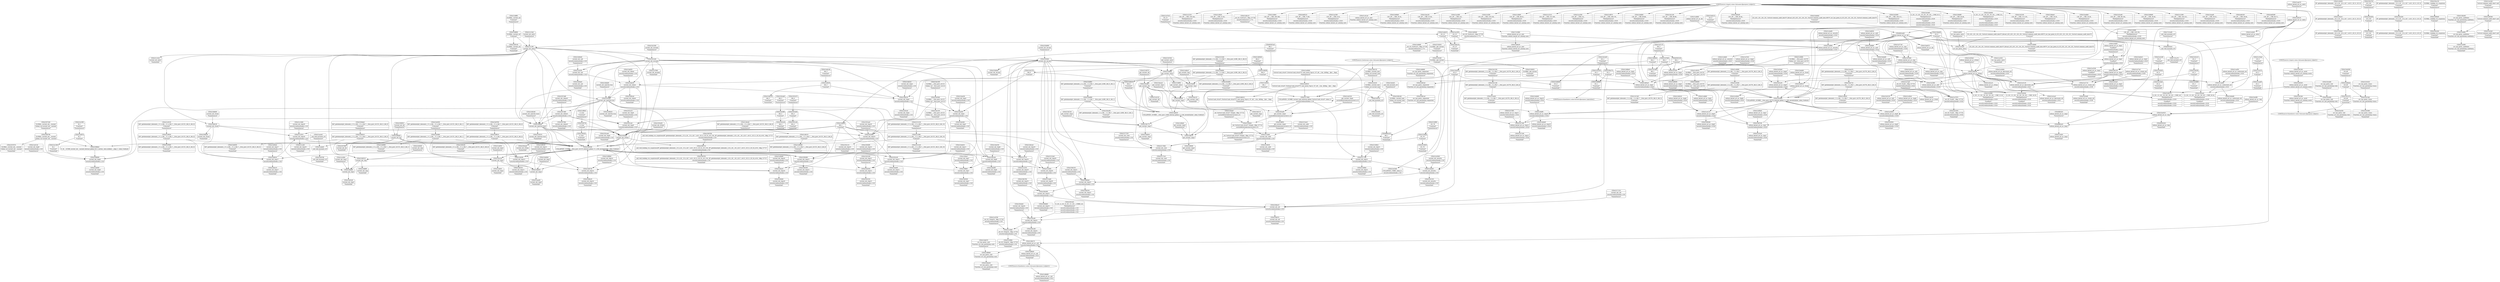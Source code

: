 digraph {
	CE0x51d1470 [shape=record,shape=Mrecord,label="{CE0x51d1470|i16_48|*Constant*|*SummSink*}"]
	CE0x51e5e20 [shape=record,shape=Mrecord,label="{CE0x51e5e20|GLOBAL:_current_task|Global_var:current_task}"]
	CE0x51c07e0 [shape=record,shape=Mrecord,label="{CE0x51c07e0|i32_22|*Constant*|*SummSource*}"]
	CE0x5216620 [shape=record,shape=Mrecord,label="{CE0x5216620|GLOBAL:_get_current|*Constant*|*SummSink*}"]
	CE0x51c1810 [shape=record,shape=Mrecord,label="{CE0x51c1810|current_sid:_tmp18|security/selinux/hooks.c,218}"]
	CE0x51ffb60 [shape=record,shape=Mrecord,label="{CE0x51ffb60|current_sid:_tmp7|security/selinux/hooks.c,218}"]
	CE0x5ed0510 [shape=record,shape=Mrecord,label="{CE0x5ed0510|128:_i8*,_:_CRE_72,80_|*MultipleSource*|security/selinux/hooks.c,3520|Function::selinux_kernel_act_as&Arg::new::}"]
	CE0x51cfa00 [shape=record,shape=Mrecord,label="{CE0x51cfa00|selinux_kernel_act_as:_tmp2|*LoadInst*|security/selinux/hooks.c,3520|*SummSource*}"]
	CE0x51be130 [shape=record,shape=Mrecord,label="{CE0x51be130|selinux_kernel_act_as:_tmp3|security/selinux/hooks.c,3520}"]
	CE0x5216890 [shape=record,shape=Mrecord,label="{CE0x5216890|get_current:_entry|*SummSink*}"]
	CE0x51d0580 [shape=record,shape=Mrecord,label="{CE0x51d0580|selinux_kernel_act_as:_tmp6|security/selinux/hooks.c,3528|*SummSink*}"]
	CE0x5206f50 [shape=record,shape=Mrecord,label="{CE0x5206f50|current_sid:_bb|*SummSource*}"]
	CE0x51ffce0 [shape=record,shape=Mrecord,label="{CE0x51ffce0|current_sid:_tmp7|security/selinux/hooks.c,218|*SummSource*}"]
	CE0x51caad0 [shape=record,shape=Mrecord,label="{CE0x51caad0|i32_5|*Constant*|*SummSink*}"]
	CE0x51b4ef0 [shape=record,shape=Mrecord,label="{CE0x51b4ef0|current_sid:_tmp11|security/selinux/hooks.c,218|*SummSink*}"]
	CE0x521d070 [shape=record,shape=Mrecord,label="{CE0x521d070|get_current:_bb|*SummSource*}"]
	CE0x51b8c30 [shape=record,shape=Mrecord,label="{CE0x51b8c30|current_sid:_if.end}"]
	CE0x5201ce0 [shape=record,shape=Mrecord,label="{CE0x5201ce0|current_sid:_tmp9|security/selinux/hooks.c,218}"]
	CE0x51dd3c0 [shape=record,shape=Mrecord,label="{CE0x51dd3c0|current_sid:_tmp4|security/selinux/hooks.c,218|*SummSource*}"]
	CE0x51c8d30 [shape=record,shape=Mrecord,label="{CE0x51c8d30|i8*_getelementptr_inbounds_(_45_x_i8_,_45_x_i8_*_.str12,_i32_0,_i32_0)|*Constant*|*SummSource*}"]
	CE0x5204be0 [shape=record,shape=Mrecord,label="{CE0x5204be0|i64*_getelementptr_inbounds_(_11_x_i64_,_11_x_i64_*___llvm_gcov_ctr125,_i64_0,_i64_0)|*Constant*|*SummSource*}"]
	CE0x51dff20 [shape=record,shape=Mrecord,label="{CE0x51dff20|get_current:_tmp4|./arch/x86/include/asm/current.h,14|*SummSink*}"]
	CE0x51bd0a0 [shape=record,shape=Mrecord,label="{CE0x51bd0a0|i16_48|*Constant*}"]
	CE0x51dcfc0 [shape=record,shape=Mrecord,label="{CE0x51dcfc0|i64_1|*Constant*}"]
	CE0x51abf50 [shape=record,shape=Mrecord,label="{CE0x51abf50|current_sid:_tmp2|*SummSource*}"]
	CE0x51d15b0 [shape=record,shape=Mrecord,label="{CE0x51d15b0|avc_has_perm:_tclass|Function::avc_has_perm&Arg::tclass::}"]
	CE0x51b5030 [shape=record,shape=Mrecord,label="{CE0x51b5030|current_sid:_tmp12|security/selinux/hooks.c,218}"]
	CE0x51e38c0 [shape=record,shape=Mrecord,label="{CE0x51e38c0|selinux_kernel_act_as:_tmp8|security/selinux/hooks.c,3529|*SummSource*}"]
	CE0x520af30 [shape=record,shape=Mrecord,label="{CE0x520af30|get_current:_tmp}"]
	CE0x51bc910 [shape=record,shape=Mrecord,label="{CE0x51bc910|selinux_kernel_act_as:_tmp}"]
	CE0x51dc370 [shape=record,shape=Mrecord,label="{CE0x51dc370|i64_0|*Constant*}"]
	CE0x51d29a0 [shape=record,shape=Mrecord,label="{CE0x51d29a0|selinux_kernel_act_as:_if.then|*SummSource*}"]
	CE0x51d77e0 [shape=record,shape=Mrecord,label="{CE0x51d77e0|selinux_kernel_act_as:_cmp|security/selinux/hooks.c,3528|*SummSource*}"]
	CE0x51caf50 [shape=record,shape=Mrecord,label="{CE0x51caf50|selinux_kernel_act_as:_sockcreate_sid|security/selinux/hooks.c,3532|*SummSource*}"]
	CE0x51b0ca0 [shape=record,shape=Mrecord,label="{CE0x51b0ca0|current_sid:_tmp19|security/selinux/hooks.c,218|*SummSource*}"]
	CE0x51cac10 [shape=record,shape=Mrecord,label="{CE0x51cac10|i32_5|*Constant*}"]
	CE0x520b8d0 [shape=record,shape=Mrecord,label="{CE0x520b8d0|current_sid:_tmp23|security/selinux/hooks.c,218|*SummSink*}"]
	CE0x52151e0 [shape=record,shape=Mrecord,label="{CE0x52151e0|i64*_getelementptr_inbounds_(_11_x_i64_,_11_x_i64_*___llvm_gcov_ctr125,_i64_0,_i64_10)|*Constant*|*SummSink*}"]
	CE0x51bbc20 [shape=record,shape=Mrecord,label="{CE0x51bbc20|i32_22|*Constant*|*SummSink*}"]
	CE0x51bcdd0 [shape=record,shape=Mrecord,label="{CE0x51bcdd0|avc_has_perm:_tsid|Function::avc_has_perm&Arg::tsid::|*SummSource*}"]
	CE0x51e0d40 [shape=record,shape=Mrecord,label="{CE0x51e0d40|current_sid:_tmp16|security/selinux/hooks.c,218|*SummSink*}"]
	CE0x51c1f60 [shape=record,shape=Mrecord,label="{CE0x51c1f60|i64*_getelementptr_inbounds_(_11_x_i64_,_11_x_i64_*___llvm_gcov_ctr125,_i64_0,_i64_10)|*Constant*}"]
	CE0x51ac260 [shape=record,shape=Mrecord,label="{CE0x51ac260|i32_22|*Constant*}"]
	CE0x51bfe50 [shape=record,shape=Mrecord,label="{CE0x51bfe50|i64_0|*Constant*|*SummSink*}"]
	CE0x5206500 [shape=record,shape=Mrecord,label="{CE0x5206500|i64*_getelementptr_inbounds_(_11_x_i64_,_11_x_i64_*___llvm_gcov_ctr125,_i64_0,_i64_6)|*Constant*|*SummSink*}"]
	CE0x5200480 [shape=record,shape=Mrecord,label="{CE0x5200480|current_sid:_tmp15|security/selinux/hooks.c,218}"]
	CE0x5216aa0 [shape=record,shape=Mrecord,label="{CE0x5216aa0|_ret_%struct.task_struct*_%tmp4,_!dbg_!27714|./arch/x86/include/asm/current.h,14|*SummSource*}"]
	CE0x51b65a0 [shape=record,shape=Mrecord,label="{CE0x51b65a0|current_sid:_tobool|security/selinux/hooks.c,218|*SummSink*}"]
	CE0x520bc70 [shape=record,shape=Mrecord,label="{CE0x520bc70|i32_1|*Constant*}"]
	CE0x51d7640 [shape=record,shape=Mrecord,label="{CE0x51d7640|selinux_kernel_act_as:_cmp|security/selinux/hooks.c,3528}"]
	CE0x51bbb30 [shape=record,shape=Mrecord,label="{CE0x51bbb30|selinux_kernel_act_as:_new|Function::selinux_kernel_act_as&Arg::new::|*SummSink*}"]
	CE0x51bd510 [shape=record,shape=Mrecord,label="{CE0x51bd510|i32_0|*Constant*|*SummSource*}"]
	CE0x51df1f0 [shape=record,shape=Mrecord,label="{CE0x51df1f0|i64_3|*Constant*}"]
	CE0x51b4d20 [shape=record,shape=Mrecord,label="{CE0x51b4d20|current_sid:_tmp11|security/selinux/hooks.c,218|*SummSource*}"]
	CE0x51e0230 [shape=record,shape=Mrecord,label="{CE0x51e0230|get_current:_tmp4|./arch/x86/include/asm/current.h,14|*SummSource*}"]
	CE0x51ac590 [shape=record,shape=Mrecord,label="{CE0x51ac590|128:_i8*,_:_CRE_8,16_|*MultipleSource*|security/selinux/hooks.c,3520|Function::selinux_kernel_act_as&Arg::new::}"]
	CE0x51e0f70 [shape=record,shape=Mrecord,label="{CE0x51e0f70|i8_1|*Constant*}"]
	CE0x51d4e30 [shape=record,shape=Mrecord,label="{CE0x51d4e30|avc_has_perm:_ssid|Function::avc_has_perm&Arg::ssid::|*SummSink*}"]
	CE0x51d7b60 [shape=record,shape=Mrecord,label="{CE0x51d7b60|i64_2|*Constant*}"]
	CE0x51b3ef0 [shape=record,shape=Mrecord,label="{CE0x51b3ef0|selinux_kernel_act_as:_create_sid|security/selinux/hooks.c,3530|*SummSink*}"]
	CE0x51bd950 [shape=record,shape=Mrecord,label="{CE0x51bd950|selinux_kernel_act_as:_call1|security/selinux/hooks.c,3524|*SummSource*}"]
	CE0x51c9220 [shape=record,shape=Mrecord,label="{CE0x51c9220|i64*_getelementptr_inbounds_(_11_x_i64_,_11_x_i64_*___llvm_gcov_ctr125,_i64_0,_i64_9)|*Constant*|*SummSource*}"]
	CE0x52170b0 [shape=record,shape=Mrecord,label="{CE0x52170b0|current_sid:_cred|security/selinux/hooks.c,218}"]
	CE0x5201ee0 [shape=record,shape=Mrecord,label="{CE0x5201ee0|current_sid:_tmp9|security/selinux/hooks.c,218|*SummSink*}"]
	CE0x7131a70 [shape=record,shape=Mrecord,label="{CE0x7131a70|_call_void_mcount()_#3|*SummSink*}"]
	CE0x51d8c70 [shape=record,shape=Mrecord,label="{CE0x51d8c70|selinux_kernel_act_as:_call|security/selinux/hooks.c,3521}"]
	CE0x5207540 [shape=record,shape=Mrecord,label="{CE0x5207540|GLOBAL:_current_sid.__warned|Global_var:current_sid.__warned|*SummSource*}"]
	CE0x5202e30 [shape=record,shape=Mrecord,label="{CE0x5202e30|current_sid:_tmp11|security/selinux/hooks.c,218}"]
	CE0x51d4570 [shape=record,shape=Mrecord,label="{CE0x51d4570|4:_i32,_12:_i32,_16:_i32,_20:_i32,_:_CME_4,8_|*MultipleSource*|security/selinux/hooks.c,3529|*LoadInst*|security/selinux/hooks.c,3520|security/selinux/hooks.c,3520}"]
	CE0x51e6780 [shape=record,shape=Mrecord,label="{CE0x51e6780|_call_void_mcount()_#3|*SummSink*}"]
	CE0x51da450 [shape=record,shape=Mrecord,label="{CE0x51da450|current_sid:_tmp5|security/selinux/hooks.c,218|*SummSource*}"]
	CE0x51d6460 [shape=record,shape=Mrecord,label="{CE0x51d6460|GLOBAL:___llvm_gcov_ctr276|Global_var:__llvm_gcov_ctr276|*SummSink*}"]
	CE0x51c1c70 [shape=record,shape=Mrecord,label="{CE0x51c1c70|current_sid:_tmp19|security/selinux/hooks.c,218}"]
	CE0x51def20 [shape=record,shape=Mrecord,label="{CE0x51def20|current_sid:_tobool|security/selinux/hooks.c,218|*SummSource*}"]
	CE0x51b9510 [shape=record,shape=Mrecord,label="{CE0x51b9510|current_sid:_tmp}"]
	CE0x51c93b0 [shape=record,shape=Mrecord,label="{CE0x51c93b0|i64*_getelementptr_inbounds_(_11_x_i64_,_11_x_i64_*___llvm_gcov_ctr125,_i64_0,_i64_9)|*Constant*|*SummSink*}"]
	CE0x51dc8b0 [shape=record,shape=Mrecord,label="{CE0x51dc8b0|i64*_getelementptr_inbounds_(_11_x_i64_,_11_x_i64_*___llvm_gcov_ctr125,_i64_0,_i64_1)|*Constant*}"]
	CE0x520a5b0 [shape=record,shape=Mrecord,label="{CE0x520a5b0|i32_218|*Constant*}"]
	CE0x51e6df0 [shape=record,shape=Mrecord,label="{CE0x51e6df0|selinux_kernel_act_as:_tmp10|security/selinux/hooks.c,3534}"]
	CE0x520b250 [shape=record,shape=Mrecord,label="{CE0x520b250|current_sid:_tmp22|security/selinux/hooks.c,218|*SummSource*}"]
	CE0x51d63a0 [shape=record,shape=Mrecord,label="{CE0x51d63a0|avc_has_perm:_requested|Function::avc_has_perm&Arg::requested::}"]
	CE0x51b90b0 [shape=record,shape=Mrecord,label="{CE0x51b90b0|128:_i8*,_:_CRE_20,24_|*MultipleSource*|security/selinux/hooks.c,3520|Function::selinux_kernel_act_as&Arg::new::}"]
	CE0x51cbb80 [shape=record,shape=Mrecord,label="{CE0x51cbb80|i32_(i32,_i32,_i16,_i32,_%struct.common_audit_data*)*_bitcast_(i32_(i32,_i32,_i16,_i32,_%struct.common_audit_data.495*)*_avc_has_perm_to_i32_(i32,_i32,_i16,_i32,_%struct.common_audit_data*)*)|*Constant*|*SummSink*}"]
	CE0x51e73d0 [shape=record,shape=Mrecord,label="{CE0x51e73d0|selinux_kernel_act_as:_tmp11|security/selinux/hooks.c,3534}"]
	CE0x51b8d00 [shape=record,shape=Mrecord,label="{CE0x51b8d00|current_sid:_if.end|*SummSource*}"]
	CE0x51e5fb0 [shape=record,shape=Mrecord,label="{CE0x51e5fb0|current_sid:_tmp1|*SummSource*}"]
	CE0x51bac30 [shape=record,shape=Mrecord,label="{CE0x51bac30|128:_i8*,_:_CRE_32,36_|*MultipleSource*|security/selinux/hooks.c,3520|Function::selinux_kernel_act_as&Arg::new::}"]
	CE0x51be0c0 [shape=record,shape=Mrecord,label="{CE0x51be0c0|selinux_kernel_act_as:_tmp3|security/selinux/hooks.c,3520|*SummSource*}"]
	CE0x51e10f0 [shape=record,shape=Mrecord,label="{CE0x51e10f0|i8_1|*Constant*|*SummSource*}"]
	CE0x520cee0 [shape=record,shape=Mrecord,label="{CE0x520cee0|get_current:_bb}"]
	CE0x52189b0 [shape=record,shape=Mrecord,label="{CE0x52189b0|current_sid:_tmp21|security/selinux/hooks.c,218|*SummSink*}"]
	CE0x51dd8f0 [shape=record,shape=Mrecord,label="{CE0x51dd8f0|current_sid:_tmp|*SummSink*}"]
	CE0x51e4d10 [shape=record,shape=Mrecord,label="{CE0x51e4d10|i32_22|*Constant*}"]
	CE0x51dd030 [shape=record,shape=Mrecord,label="{CE0x51dd030|get_current:_tmp1}"]
	CE0x51c0080 [shape=record,shape=Mrecord,label="{CE0x51c0080|GLOBAL:___llvm_gcov_ctr276|Global_var:__llvm_gcov_ctr276|*SummSource*}"]
	CE0x51cf480 [shape=record,shape=Mrecord,label="{CE0x51cf480|128:_i8*,_:_CRE_128,136_|*MultipleSource*|security/selinux/hooks.c,3520|Function::selinux_kernel_act_as&Arg::new::}"]
	CE0x51abfc0 [shape=record,shape=Mrecord,label="{CE0x51abfc0|current_sid:_tmp2|*SummSink*}"]
	CE0x51e6ed0 [shape=record,shape=Mrecord,label="{CE0x51e6ed0|selinux_kernel_act_as:_tmp10|security/selinux/hooks.c,3534|*SummSink*}"]
	CE0x51ac490 [shape=record,shape=Mrecord,label="{CE0x51ac490|128:_i8*,_:_CRE_4,8_|*MultipleSource*|security/selinux/hooks.c,3520|Function::selinux_kernel_act_as&Arg::new::}"]
	CE0x5207e80 [shape=record,shape=Mrecord,label="{CE0x5207e80|current_sid:_tobool1|security/selinux/hooks.c,218|*SummSource*}"]
	CE0x520b350 [shape=record,shape=Mrecord,label="{CE0x520b350|current_sid:_tmp22|security/selinux/hooks.c,218|*SummSink*}"]
	CE0x5201b70 [shape=record,shape=Mrecord,label="{CE0x5201b70|i64_4|*Constant*|*SummSource*}"]
	CE0x520be10 [shape=record,shape=Mrecord,label="{CE0x520be10|current_sid:_sid|security/selinux/hooks.c,220}"]
	CE0x51dd2b0 [shape=record,shape=Mrecord,label="{CE0x51dd2b0|i64_2|*Constant*}"]
	CE0x5209710 [shape=record,shape=Mrecord,label="{CE0x5209710|_call_void_lockdep_rcu_suspicious(i8*_getelementptr_inbounds_(_25_x_i8_,_25_x_i8_*_.str3,_i32_0,_i32_0),_i32_218,_i8*_getelementptr_inbounds_(_45_x_i8_,_45_x_i8_*_.str12,_i32_0,_i32_0))_#10,_!dbg_!27727|security/selinux/hooks.c,218}"]
	CE0x5207fb0 [shape=record,shape=Mrecord,label="{CE0x5207fb0|current_sid:_tobool1|security/selinux/hooks.c,218|*SummSink*}"]
	CE0x51d92c0 [shape=record,shape=Mrecord,label="{CE0x51d92c0|current_sid:_tmp13|security/selinux/hooks.c,218|*SummSource*}"]
	CE0x51e2c60 [shape=record,shape=Mrecord,label="{CE0x51e2c60|i32_4|*Constant*|*SummSource*}"]
	CE0x51e5970 [shape=record,shape=Mrecord,label="{CE0x51e5970|current_sid:_land.lhs.true2|*SummSink*}"]
	CE0x5215d40 [shape=record,shape=Mrecord,label="{CE0x5215d40|current_sid:_call4|security/selinux/hooks.c,218}"]
	CE0x51cd760 [shape=record,shape=Mrecord,label="{CE0x51cd760|_ret_i32_%tmp24,_!dbg_!27742|security/selinux/hooks.c,220|*SummSource*}"]
	CE0x51bf220 [shape=record,shape=Mrecord,label="{CE0x51bf220|selinux_kernel_act_as:_entry}"]
	CE0x51dc100 [shape=record,shape=Mrecord,label="{CE0x51dc100|GLOBAL:___llvm_gcov_ctr125|Global_var:__llvm_gcov_ctr125|*SummSource*}"]
	CE0x51b09a0 [shape=record,shape=Mrecord,label="{CE0x51b09a0|current_sid:_tmp17|security/selinux/hooks.c,218|*SummSource*}"]
	CE0x51be710 [shape=record,shape=Mrecord,label="{CE0x51be710|i64*_getelementptr_inbounds_(_5_x_i64_,_5_x_i64_*___llvm_gcov_ctr276,_i64_0,_i64_0)|*Constant*}"]
	CE0x520a750 [shape=record,shape=Mrecord,label="{CE0x520a750|i32_218|*Constant*|*SummSource*}"]
	CE0x51b8a90 [shape=record,shape=Mrecord,label="{CE0x51b8a90|current_sid:_land.lhs.true|*SummSource*}"]
	CE0x520caf0 [shape=record,shape=Mrecord,label="{CE0x520caf0|current_sid:_tmp24|security/selinux/hooks.c,220}"]
	CE0x51bf110 [shape=record,shape=Mrecord,label="{CE0x51bf110|get_current:_tmp1|*SummSink*}"]
	CE0x51d98b0 [shape=record,shape=Mrecord,label="{CE0x51d98b0|current_sid:_tmp14|security/selinux/hooks.c,218|*SummSource*}"]
	"CONST[source:0(mediator),value:0(static)][purpose:{operation}]"
	CE0x51bcd00 [shape=record,shape=Mrecord,label="{CE0x51bcd00|avc_has_perm:_tsid|Function::avc_has_perm&Arg::tsid::}"]
	CE0x51e4e40 [shape=record,shape=Mrecord,label="{CE0x51e4e40|current_sid:_security|security/selinux/hooks.c,218}"]
	CE0x51cc030 [shape=record,shape=Mrecord,label="{CE0x51cc030|avc_has_perm:_entry|*SummSink*}"]
	CE0x51c9050 [shape=record,shape=Mrecord,label="{CE0x51c9050|i64*_getelementptr_inbounds_(_11_x_i64_,_11_x_i64_*___llvm_gcov_ctr125,_i64_0,_i64_9)|*Constant*}"]
	CE0x52004f0 [shape=record,shape=Mrecord,label="{CE0x52004f0|current_sid:_tmp15|security/selinux/hooks.c,218|*SummSource*}"]
	CE0x51b1330 [shape=record,shape=Mrecord,label="{CE0x51b1330|i64*_getelementptr_inbounds_(_5_x_i64_,_5_x_i64_*___llvm_gcov_ctr276,_i64_0,_i64_4)|*Constant*|*SummSource*}"]
	CE0x51d8500 [shape=record,shape=Mrecord,label="{CE0x51d8500|i64_0|*Constant*|*SummSource*}"]
	CE0x520ac80 [shape=record,shape=Mrecord,label="{CE0x520ac80|i64*_getelementptr_inbounds_(_2_x_i64_,_2_x_i64_*___llvm_gcov_ctr98,_i64_0,_i64_1)|*Constant*|*SummSink*}"]
	CE0x51db120 [shape=record,shape=Mrecord,label="{CE0x51db120|GLOBAL:_current_task|Global_var:current_task|*SummSource*}"]
	CE0x51e7590 [shape=record,shape=Mrecord,label="{CE0x51e7590|selinux_kernel_act_as:_tmp11|security/selinux/hooks.c,3534|*SummSource*}"]
	CE0x520a370 [shape=record,shape=Mrecord,label="{CE0x520a370|i8*_getelementptr_inbounds_(_25_x_i8_,_25_x_i8_*_.str3,_i32_0,_i32_0)|*Constant*|*SummSource*}"]
	CE0x51c51e0 [shape=record,shape=Mrecord,label="{CE0x51c51e0|avc_has_perm:_entry}"]
	CE0x51d9140 [shape=record,shape=Mrecord,label="{CE0x51d9140|GLOBAL:_current_sid|*Constant*|*SummSink*}"]
	CE0x51b3070 [shape=record,shape=Mrecord,label="{CE0x51b3070|selinux_kernel_act_as:_sid2|security/selinux/hooks.c,3529|*SummSource*}"]
	CE0x51cdb80 [shape=record,shape=Mrecord,label="{CE0x51cdb80|selinux_kernel_act_as:_bb|*SummSource*}"]
	CE0x52172c0 [shape=record,shape=Mrecord,label="{CE0x52172c0|current_sid:_cred|security/selinux/hooks.c,218|*SummSink*}"]
	CE0x520ccd0 [shape=record,shape=Mrecord,label="{CE0x520ccd0|current_sid:_tmp24|security/selinux/hooks.c,220|*SummSink*}"]
	CE0x51cd1a0 [shape=record,shape=Mrecord,label="{CE0x51cd1a0|selinux_kernel_act_as:_new|Function::selinux_kernel_act_as&Arg::new::|*SummSource*}"]
	CE0x51cf2f0 [shape=record,shape=Mrecord,label="{CE0x51cf2f0|128:_i8*,_:_CRE_120,128_|*MultipleSource*|security/selinux/hooks.c,3520|Function::selinux_kernel_act_as&Arg::new::}"]
	CE0x520cbe0 [shape=record,shape=Mrecord,label="{CE0x520cbe0|current_sid:_tmp24|security/selinux/hooks.c,220|*SummSource*}"]
	CE0x51d7d90 [shape=record,shape=Mrecord,label="{CE0x51d7d90|i64_2|*Constant*|*SummSink*}"]
	"CONST[source:1(input),value:2(dynamic)][purpose:{subject}]"
	CE0x51cfb90 [shape=record,shape=Mrecord,label="{CE0x51cfb90|128:_i8*,_:_CRE_48,52_|*MultipleSource*|security/selinux/hooks.c,3520|Function::selinux_kernel_act_as&Arg::new::}"]
	CE0x5215ec0 [shape=record,shape=Mrecord,label="{CE0x5215ec0|current_sid:_call4|security/selinux/hooks.c,218|*SummSource*}"]
	"CONST[source:0(mediator),value:2(dynamic)][purpose:{subject}]"
	CE0x51aee70 [shape=record,shape=Mrecord,label="{CE0x51aee70|selinux_kernel_act_as:_entry|*SummSource*}"]
	CE0x51c01e0 [shape=record,shape=Mrecord,label="{CE0x51c01e0|selinux_kernel_act_as:_tmp7|security/selinux/hooks.c,3528|*SummSink*}"]
	CE0x51bcf30 [shape=record,shape=Mrecord,label="{CE0x51bcf30|avc_has_perm:_tsid|Function::avc_has_perm&Arg::tsid::|*SummSink*}"]
	CE0x51c13e0 [shape=record,shape=Mrecord,label="{CE0x51c13e0|current_sid:_entry|*SummSource*}"]
	CE0x686cec0 [shape=record,shape=Mrecord,label="{CE0x686cec0|selinux_kernel_act_as:_tmp1}"]
	CE0x51caeb0 [shape=record,shape=Mrecord,label="{CE0x51caeb0|selinux_kernel_act_as:_sockcreate_sid|security/selinux/hooks.c,3532}"]
	CE0x520c3a0 [shape=record,shape=Mrecord,label="{CE0x520c3a0|0:_i32,_4:_i32,_8:_i32,_12:_i32,_:_CMRE_4,8_|*MultipleSource*|security/selinux/hooks.c,218|security/selinux/hooks.c,218|security/selinux/hooks.c,220}"]
	CE0x51d0df0 [shape=record,shape=Mrecord,label="{CE0x51d0df0|_ret_i32_%retval.0,_!dbg_!27728|security/selinux/avc.c,775|*SummSink*}"]
	CE0x52097f0 [shape=record,shape=Mrecord,label="{CE0x52097f0|_call_void_lockdep_rcu_suspicious(i8*_getelementptr_inbounds_(_25_x_i8_,_25_x_i8_*_.str3,_i32_0,_i32_0),_i32_218,_i8*_getelementptr_inbounds_(_45_x_i8_,_45_x_i8_*_.str12,_i32_0,_i32_0))_#10,_!dbg_!27727|security/selinux/hooks.c,218|*SummSink*}"]
	CE0x5206d20 [shape=record,shape=Mrecord,label="{CE0x5206d20|current_sid:_if.end|*SummSink*}"]
	CE0x5209ed0 [shape=record,shape=Mrecord,label="{CE0x5209ed0|GLOBAL:_lockdep_rcu_suspicious|*Constant*}"]
	CE0x51e2b30 [shape=record,shape=Mrecord,label="{CE0x51e2b30|i32_4|*Constant*}"]
	CE0x51bd640 [shape=record,shape=Mrecord,label="{CE0x51bd640|i32_0|*Constant*|*SummSink*}"]
	CE0x51cdcb0 [shape=record,shape=Mrecord,label="{CE0x51cdcb0|selinux_kernel_act_as:_entry|*SummSink*}"]
	CE0x51e7160 [shape=record,shape=Mrecord,label="{CE0x51e7160|selinux_kernel_act_as:_tmp11|security/selinux/hooks.c,3534|*SummSink*}"]
	CE0x51d9730 [shape=record,shape=Mrecord,label="{CE0x51d9730|current_sid:_tmp14|security/selinux/hooks.c,218}"]
	CE0x51d9560 [shape=record,shape=Mrecord,label="{CE0x51d9560|i64*_getelementptr_inbounds_(_11_x_i64_,_11_x_i64_*___llvm_gcov_ctr125,_i64_0,_i64_8)|*Constant*|*SummSink*}"]
	CE0x5216f20 [shape=record,shape=Mrecord,label="{CE0x5216f20|i32_78|*Constant*|*SummSink*}"]
	CE0x51de930 [shape=record,shape=Mrecord,label="{CE0x51de930|i64*_getelementptr_inbounds_(_11_x_i64_,_11_x_i64_*___llvm_gcov_ctr125,_i64_0,_i64_0)|*Constant*|*SummSink*}"]
	CE0x51b8b50 [shape=record,shape=Mrecord,label="{CE0x51b8b50|current_sid:_land.lhs.true|*SummSink*}"]
	CE0x51d08e0 [shape=record,shape=Mrecord,label="{CE0x51d08e0|selinux_kernel_act_as:_tmp7|security/selinux/hooks.c,3528|*SummSource*}"]
	CE0x51dac00 [shape=record,shape=Mrecord,label="{CE0x51dac00|i32_0|*Constant*}"]
	CE0x51c0960 [shape=record,shape=Mrecord,label="{CE0x51c0960|_ret_i32_%tmp24,_!dbg_!27742|security/selinux/hooks.c,220|*SummSink*}"]
	CE0x51c2510 [shape=record,shape=Mrecord,label="{CE0x51c2510|128:_i8*,_:_CRE_152,160_|*MultipleSource*|security/selinux/hooks.c,3520|Function::selinux_kernel_act_as&Arg::new::}"]
	CE0x51bd880 [shape=record,shape=Mrecord,label="{CE0x51bd880|selinux_kernel_act_as:_call1|security/selinux/hooks.c,3524}"]
	CE0x51e5a60 [shape=record,shape=Mrecord,label="{CE0x51e5a60|current_sid:_land.lhs.true}"]
	CE0x51c0010 [shape=record,shape=Mrecord,label="{CE0x51c0010|GLOBAL:___llvm_gcov_ctr276|Global_var:__llvm_gcov_ctr276}"]
	CE0x5202c10 [shape=record,shape=Mrecord,label="{CE0x5202c10|current_sid:_tmp10|security/selinux/hooks.c,218|*SummSink*}"]
	CE0x520a120 [shape=record,shape=Mrecord,label="{CE0x520a120|GLOBAL:_lockdep_rcu_suspicious|*Constant*|*SummSource*}"]
	CE0x51d00d0 [shape=record,shape=Mrecord,label="{CE0x51d00d0|_ret_i32_%retval.0,_!dbg_!27728|security/selinux/avc.c,775}"]
	CE0x51ab7a0 [shape=record,shape=Mrecord,label="{CE0x51ab7a0|current_sid:_tmp8|security/selinux/hooks.c,218|*SummSource*}"]
	CE0x51d07d0 [shape=record,shape=Mrecord,label="{CE0x51d07d0|selinux_kernel_act_as:_tmp7|security/selinux/hooks.c,3528}"]
	CE0x51aace0 [shape=record,shape=Mrecord,label="{CE0x51aace0|_call_void_mcount()_#3|*SummSource*}"]
	CE0x5207d60 [shape=record,shape=Mrecord,label="{CE0x5207d60|current_sid:_tobool1|security/selinux/hooks.c,218}"]
	CE0x51d6300 [shape=record,shape=Mrecord,label="{CE0x51d6300|%struct.common_audit_data*_null|*Constant*}"]
	CE0x51cddb0 [shape=record,shape=Mrecord,label="{CE0x51cddb0|selinux_kernel_act_as:_tmp5|security/selinux/hooks.c,3528|*SummSink*}"]
	CE0x520a8c0 [shape=record,shape=Mrecord,label="{CE0x520a8c0|i32_218|*Constant*|*SummSink*}"]
	CE0x51d1030 [shape=record,shape=Mrecord,label="{CE0x51d1030|selinux_kernel_act_as:_cmp|security/selinux/hooks.c,3528|*SummSink*}"]
	CE0x51dcc50 [shape=record,shape=Mrecord,label="{CE0x51dcc50|current_sid:_tmp2}"]
	CE0x51ac300 [shape=record,shape=Mrecord,label="{CE0x51ac300|128:_i8*,_:_CRE_0,4_|*MultipleSource*|security/selinux/hooks.c,3520|Function::selinux_kernel_act_as&Arg::new::}"]
	CE0x51df470 [shape=record,shape=Mrecord,label="{CE0x51df470|get_current:_tmp3}"]
	CE0x51b1830 [shape=record,shape=Mrecord,label="{CE0x51b1830|_ret_i32_%call1,_!dbg_!27735|security/selinux/hooks.c,3534|*SummSink*}"]
	CE0x51e02a0 [shape=record,shape=Mrecord,label="{CE0x51e02a0|current_sid:_tmp4|security/selinux/hooks.c,218|*SummSink*}"]
	CE0x520a2b0 [shape=record,shape=Mrecord,label="{CE0x520a2b0|i8*_getelementptr_inbounds_(_25_x_i8_,_25_x_i8_*_.str3,_i32_0,_i32_0)|*Constant*}"]
	CE0x66c4ad0 [shape=record,shape=Mrecord,label="{CE0x66c4ad0|selinux_kernel_act_as:_bb}"]
	CE0x52049a0 [shape=record,shape=Mrecord,label="{CE0x52049a0|current_sid:_do.end|*SummSink*}"]
	CE0x5217220 [shape=record,shape=Mrecord,label="{CE0x5217220|current_sid:_cred|security/selinux/hooks.c,218|*SummSource*}"]
	CE0x5216c50 [shape=record,shape=Mrecord,label="{CE0x5216c50|_ret_%struct.task_struct*_%tmp4,_!dbg_!27714|./arch/x86/include/asm/current.h,14|*SummSink*}"]
	CE0x51e7900 [shape=record,shape=Mrecord,label="{CE0x51e7900|current_sid:_do.body|*SummSink*}"]
	CE0x51b9580 [shape=record,shape=Mrecord,label="{CE0x51b9580|COLLAPSED:_GCMRE___llvm_gcov_ctr125_internal_global_11_x_i64_zeroinitializer:_elem_0:default:}"]
	CE0x51d7c70 [shape=record,shape=Mrecord,label="{CE0x51d7c70|i64_2|*Constant*|*SummSource*}"]
	CE0x686cfc0 [shape=record,shape=Mrecord,label="{CE0x686cfc0|selinux_kernel_act_as:_tmp1|*SummSource*}"]
	CE0x52155e0 [shape=record,shape=Mrecord,label="{CE0x52155e0|current_sid:_tmp20|security/selinux/hooks.c,218|*SummSource*}"]
	CE0x51e6e60 [shape=record,shape=Mrecord,label="{CE0x51e6e60|selinux_kernel_act_as:_tmp10|security/selinux/hooks.c,3534|*SummSource*}"]
	CE0x51db340 [shape=record,shape=Mrecord,label="{CE0x51db340|current_sid:_land.lhs.true2|*SummSource*}"]
	CE0x51cefc0 [shape=record,shape=Mrecord,label="{CE0x51cefc0|selinux_kernel_act_as:_tmp1|*SummSink*}"]
	CE0x51d7f50 [shape=record,shape=Mrecord,label="{CE0x51d7f50|selinux_kernel_act_as:_tmp4|security/selinux/hooks.c,3528}"]
	CE0x51d65a0 [shape=record,shape=Mrecord,label="{CE0x51d65a0|selinux_kernel_act_as:_tmp5|security/selinux/hooks.c,3528}"]
	CE0x51b5ad0 [shape=record,shape=Mrecord,label="{CE0x51b5ad0|i64_5|*Constant*|*SummSource*}"]
	CE0x51d42f0 [shape=record,shape=Mrecord,label="{CE0x51d42f0|i32_3|*Constant*}"]
	CE0x51b6440 [shape=record,shape=Mrecord,label="{CE0x51b6440|current_sid:_call|security/selinux/hooks.c,218|*SummSource*}"]
	CE0x51bd260 [shape=record,shape=Mrecord,label="{CE0x51bd260|i16_48|*Constant*|*SummSource*}"]
	CE0x51b59f0 [shape=record,shape=Mrecord,label="{CE0x51b59f0|i64_5|*Constant*}"]
	CE0x51cd4d0 [shape=record,shape=Mrecord,label="{CE0x51cd4d0|selinux_kernel_act_as:_security|security/selinux/hooks.c,3520|*SummSink*}"]
	CE0x6592530 [shape=record,shape=Mrecord,label="{CE0x6592530|i64_1|*Constant*}"]
	CE0x5202960 [shape=record,shape=Mrecord,label="{CE0x5202960|current_sid:_tmp10|security/selinux/hooks.c,218}"]
	CE0x5203a00 [shape=record,shape=Mrecord,label="{CE0x5203a00|get_current:_tmp4|./arch/x86/include/asm/current.h,14}"]
	CE0x51df8c0 [shape=record,shape=Mrecord,label="{CE0x51df8c0|i1_true|*Constant*|*SummSource*}"]
	CE0x51d1620 [shape=record,shape=Mrecord,label="{CE0x51d1620|avc_has_perm:_tclass|Function::avc_has_perm&Arg::tclass::|*SummSource*}"]
	CE0x5201c40 [shape=record,shape=Mrecord,label="{CE0x5201c40|i64_4|*Constant*|*SummSink*}"]
	CE0x51bbfb0 [shape=record,shape=Mrecord,label="{CE0x51bbfb0|128:_i8*,_:_CRE_80,88_|*MultipleSource*|security/selinux/hooks.c,3520|Function::selinux_kernel_act_as&Arg::new::}"]
	CE0x51de1b0 [shape=record,shape=Mrecord,label="{CE0x51de1b0|current_sid:_tmp6|security/selinux/hooks.c,218}"]
	CE0x520a1b0 [shape=record,shape=Mrecord,label="{CE0x520a1b0|GLOBAL:_lockdep_rcu_suspicious|*Constant*|*SummSink*}"]
	CE0x51bc140 [shape=record,shape=Mrecord,label="{CE0x51bc140|128:_i8*,_:_CRE_88,89_|*MultipleSource*|security/selinux/hooks.c,3520|Function::selinux_kernel_act_as&Arg::new::}"]
	CE0x51c16d0 [shape=record,shape=Mrecord,label="{CE0x51c16d0|_ret_i32_%tmp24,_!dbg_!27742|security/selinux/hooks.c,220}"]
	CE0x51d8f00 [shape=record,shape=Mrecord,label="{CE0x51d8f00|GLOBAL:_current_sid|*Constant*}"]
	CE0x5206eb0 [shape=record,shape=Mrecord,label="{CE0x5206eb0|current_sid:_bb}"]
	CE0x52188c0 [shape=record,shape=Mrecord,label="{CE0x52188c0|current_sid:_tmp21|security/selinux/hooks.c,218|*SummSource*}"]
	CE0x51cda60 [shape=record,shape=Mrecord,label="{CE0x51cda60|selinux_kernel_act_as:_security|security/selinux/hooks.c,3520|*SummSource*}"]
	CE0x51d1920 [shape=record,shape=Mrecord,label="{CE0x51d1920|i32_1|*Constant*}"]
	CE0x51b9cd0 [shape=record,shape=Mrecord,label="{CE0x51b9cd0|128:_i8*,_:_CRE_40,44_|*MultipleSource*|security/selinux/hooks.c,3520|Function::selinux_kernel_act_as&Arg::new::}"]
	CE0x51c0ca0 [shape=record,shape=Mrecord,label="{CE0x51c0ca0|selinux_kernel_act_as:_tmp3|security/selinux/hooks.c,3520|*SummSink*}"]
	CE0x51c12f0 [shape=record,shape=Mrecord,label="{CE0x51c12f0|current_sid:_entry}"]
	CE0x51dda60 [shape=record,shape=Mrecord,label="{CE0x51dda60|current_sid:_tmp1}"]
	CE0x7131a00 [shape=record,shape=Mrecord,label="{CE0x7131a00|_call_void_mcount()_#3|*SummSource*}"]
	CE0x523b7e0 [shape=record,shape=Mrecord,label="{CE0x523b7e0|get_current:_tmp2|*SummSource*}"]
	CE0x5215250 [shape=record,shape=Mrecord,label="{CE0x5215250|current_sid:_tmp19|security/selinux/hooks.c,218|*SummSink*}"]
	CE0x51d6890 [shape=record,shape=Mrecord,label="{CE0x51d6890|avc_has_perm:_requested|Function::avc_has_perm&Arg::requested::|*SummSource*}"]
	CE0x5217120 [shape=record,shape=Mrecord,label="{CE0x5217120|current_sid:_sid|security/selinux/hooks.c,220|*SummSource*}"]
	CE0x51b64e0 [shape=record,shape=Mrecord,label="{CE0x51b64e0|current_sid:_call|security/selinux/hooks.c,218|*SummSink*}"]
	CE0x51c0690 [shape=record,shape=Mrecord,label="{CE0x51c0690|i64*_getelementptr_inbounds_(_5_x_i64_,_5_x_i64_*___llvm_gcov_ctr276,_i64_0,_i64_3)|*Constant*|*SummSource*}"]
	"CONST[source:0(mediator),value:2(dynamic)][purpose:{object}]"
	CE0x51abb50 [shape=record,shape=Mrecord,label="{CE0x51abb50|COLLAPSED:_GCMRE___llvm_gcov_ctr98_internal_global_2_x_i64_zeroinitializer:_elem_0:default:}"]
	CE0x5202ae0 [shape=record,shape=Mrecord,label="{CE0x5202ae0|current_sid:_tmp10|security/selinux/hooks.c,218|*SummSource*}"]
	CE0x51ce2e0 [shape=record,shape=Mrecord,label="{CE0x51ce2e0|%struct.common_audit_data*_null|*Constant*|*SummSink*}"]
	CE0x5207060 [shape=record,shape=Mrecord,label="{CE0x5207060|current_sid:_bb|*SummSink*}"]
	CE0x51c0580 [shape=record,shape=Mrecord,label="{CE0x51c0580|i64*_getelementptr_inbounds_(_5_x_i64_,_5_x_i64_*___llvm_gcov_ctr276,_i64_0,_i64_3)|*Constant*}"]
	CE0x51bf610 [shape=record,shape=Mrecord,label="{CE0x51bf610|i64*_getelementptr_inbounds_(_11_x_i64_,_11_x_i64_*___llvm_gcov_ctr125,_i64_0,_i64_6)|*Constant*}"]
	CE0x51bdfb0 [shape=record,shape=Mrecord,label="{CE0x51bdfb0|i64*_getelementptr_inbounds_(_2_x_i64_,_2_x_i64_*___llvm_gcov_ctr98,_i64_0,_i64_1)|*Constant*|*SummSource*}"]
	CE0x51df180 [shape=record,shape=Mrecord,label="{CE0x51df180|current_sid:_tmp7|security/selinux/hooks.c,218|*SummSink*}"]
	CE0x51b3930 [shape=record,shape=Mrecord,label="{CE0x51b3930|4:_i32,_12:_i32,_16:_i32,_20:_i32,_:_CME_16,20_|*MultipleSource*|security/selinux/hooks.c,3529|*LoadInst*|security/selinux/hooks.c,3520|security/selinux/hooks.c,3520}"]
	CE0x51b2a30 [shape=record,shape=Mrecord,label="{CE0x51b2a30|selinux_kernel_act_as:_tmp9|security/selinux/hooks.c,3529}"]
	CE0x51e53d0 [shape=record,shape=Mrecord,label="{CE0x51e53d0|COLLAPSED:_CMRE:_elem_0::|security/selinux/hooks.c,218}"]
	CE0x51da300 [shape=record,shape=Mrecord,label="{CE0x51da300|current_sid:_tmp5|security/selinux/hooks.c,218}"]
	CE0x51d88b0 [shape=record,shape=Mrecord,label="{CE0x51d88b0|i32_1|*Constant*|*SummSink*}"]
	CE0x51b9200 [shape=record,shape=Mrecord,label="{CE0x51b9200|selinux_kernel_act_as:_if.then}"]
	CE0x7131960 [shape=record,shape=Mrecord,label="{CE0x7131960|selinux_kernel_act_as:_new|Function::selinux_kernel_act_as&Arg::new::}"]
	CE0x51dc230 [shape=record,shape=Mrecord,label="{CE0x51dc230|GLOBAL:___llvm_gcov_ctr125|Global_var:__llvm_gcov_ctr125|*SummSink*}"]
	CE0x5206790 [shape=record,shape=Mrecord,label="{CE0x5206790|GLOBAL:_current_sid.__warned|Global_var:current_sid.__warned}"]
	CE0x51b11d0 [shape=record,shape=Mrecord,label="{CE0x51b11d0|i64*_getelementptr_inbounds_(_5_x_i64_,_5_x_i64_*___llvm_gcov_ctr276,_i64_0,_i64_4)|*Constant*}"]
	CE0x51e61d0 [shape=record,shape=Mrecord,label="{CE0x51e61d0|current_sid:_tmp1|*SummSink*}"]
	CE0x5217600 [shape=record,shape=Mrecord,label="{CE0x5217600|COLLAPSED:_GCMRE_current_task_external_global_%struct.task_struct*:_elem_0::|security/selinux/hooks.c,218}"]
	CE0x51d4d70 [shape=record,shape=Mrecord,label="{CE0x51d4d70|avc_has_perm:_ssid|Function::avc_has_perm&Arg::ssid::|*SummSource*}"]
	CE0x51bf790 [shape=record,shape=Mrecord,label="{CE0x51bf790|i64*_getelementptr_inbounds_(_11_x_i64_,_11_x_i64_*___llvm_gcov_ctr125,_i64_0,_i64_6)|*Constant*|*SummSource*}"]
	CE0x51cf870 [shape=record,shape=Mrecord,label="{CE0x51cf870|128:_i8*,_:_CRE_168,176_|*MultipleSource*|security/selinux/hooks.c,3520|Function::selinux_kernel_act_as&Arg::new::}"]
	CE0x5205fe0 [shape=record,shape=Mrecord,label="{CE0x5205fe0|current_sid:_do.end}"]
	CE0x5201b00 [shape=record,shape=Mrecord,label="{CE0x5201b00|i64_4|*Constant*}"]
	CE0x5215130 [shape=record,shape=Mrecord,label="{CE0x5215130|i64*_getelementptr_inbounds_(_11_x_i64_,_11_x_i64_*___llvm_gcov_ctr125,_i64_0,_i64_10)|*Constant*|*SummSource*}"]
	CE0x51bdd40 [shape=record,shape=Mrecord,label="{CE0x51bdd40|i32_(i32,_i32,_i16,_i32,_%struct.common_audit_data*)*_bitcast_(i32_(i32,_i32,_i16,_i32,_%struct.common_audit_data.495*)*_avc_has_perm_to_i32_(i32,_i32,_i16,_i32,_%struct.common_audit_data*)*)|*Constant*|*SummSource*}"]
	CE0x51dd9f0 [shape=record,shape=Mrecord,label="{CE0x51dd9f0|i64_1|*Constant*}"]
	CE0x51e2710 [shape=record,shape=Mrecord,label="{CE0x51e2710|selinux_kernel_act_as:_create_sid|security/selinux/hooks.c,3530}"]
	CE0x51d2060 [shape=record,shape=Mrecord,label="{CE0x51d2060|128:_i8*,_:_CRE_104,112_|*MultipleSource*|security/selinux/hooks.c,3520|Function::selinux_kernel_act_as&Arg::new::}"]
	CE0x5205ea0 [shape=record,shape=Mrecord,label="{CE0x5205ea0|current_sid:_if.then|*SummSink*}"]
	CE0x51b2ef0 [shape=record,shape=Mrecord,label="{CE0x51b2ef0|4:_i32,_12:_i32,_16:_i32,_20:_i32,_:_CME_8,12_|*MultipleSource*|security/selinux/hooks.c,3529|*LoadInst*|security/selinux/hooks.c,3520|security/selinux/hooks.c,3520}"]
	CE0x51d0410 [shape=record,shape=Mrecord,label="{CE0x51d0410|selinux_kernel_act_as:_tmp6|security/selinux/hooks.c,3528|*SummSource*}"]
	CE0x51d7fc0 [shape=record,shape=Mrecord,label="{CE0x51d7fc0|selinux_kernel_act_as:_tmp4|security/selinux/hooks.c,3528|*SummSource*}"]
	CE0x51b4630 [shape=record,shape=Mrecord,label="{CE0x51b4630|current_sid:_tmp3}"]
	CE0x51e3b40 [shape=record,shape=Mrecord,label="{CE0x51e3b40|selinux_kernel_act_as:_tmp9|security/selinux/hooks.c,3529|*SummSink*}"]
	CE0x51b95f0 [shape=record,shape=Mrecord,label="{CE0x51b95f0|current_sid:_tmp|*SummSource*}"]
	CE0x5207670 [shape=record,shape=Mrecord,label="{CE0x5207670|GLOBAL:_current_sid.__warned|Global_var:current_sid.__warned|*SummSink*}"]
	CE0x51d83f0 [shape=record,shape=Mrecord,label="{CE0x51d83f0|i64_0|*Constant*}"]
	CE0x51aaa00 [shape=record,shape=Mrecord,label="{CE0x51aaa00|current_sid:_tmp3|*SummSink*}"]
	CE0x5215ab0 [shape=record,shape=Mrecord,label="{CE0x5215ab0|current_sid:_tmp20|security/selinux/hooks.c,218|*SummSink*}"]
	CE0x51e3930 [shape=record,shape=Mrecord,label="{CE0x51e3930|selinux_kernel_act_as:_tmp8|security/selinux/hooks.c,3529|*SummSink*}"]
	CE0x51b3d80 [shape=record,shape=Mrecord,label="{CE0x51b3d80|i32_3|*Constant*|*SummSink*}"]
	CE0x51cd960 [shape=record,shape=Mrecord,label="{CE0x51cd960|selinux_kernel_act_as:_security|security/selinux/hooks.c,3520}"]
	CE0x51ce110 [shape=record,shape=Mrecord,label="{CE0x51ce110|selinux_kernel_act_as:_tmp6|security/selinux/hooks.c,3528}"]
	CE0x51c1a40 [shape=record,shape=Mrecord,label="{CE0x51c1a40|current_sid:_tmp18|security/selinux/hooks.c,218|*SummSink*}"]
	CE0x51b2280 [shape=record,shape=Mrecord,label="{CE0x51b2280|current_sid:_do.body|*SummSource*}"]
	CE0x51b36f0 [shape=record,shape=Mrecord,label="{CE0x51b36f0|4:_i32,_12:_i32,_16:_i32,_20:_i32,_:_CME_12,16_|*MultipleSource*|security/selinux/hooks.c,3529|*LoadInst*|security/selinux/hooks.c,3520|security/selinux/hooks.c,3520}"]
	CE0x51c8cc0 [shape=record,shape=Mrecord,label="{CE0x51c8cc0|i8*_getelementptr_inbounds_(_45_x_i8_,_45_x_i8_*_.str12,_i32_0,_i32_0)|*Constant*}"]
	CE0x686ce20 [shape=record,shape=Mrecord,label="{CE0x686ce20|i64_1|*Constant*|*SummSink*}"]
	CE0x51cbf30 [shape=record,shape=Mrecord,label="{CE0x51cbf30|avc_has_perm:_entry|*SummSource*}"]
	CE0x520bf70 [shape=record,shape=Mrecord,label="{CE0x520bf70|current_sid:_sid|security/selinux/hooks.c,220|*SummSink*}"]
	CE0x51c18d0 [shape=record,shape=Mrecord,label="{CE0x51c18d0|current_sid:_tmp18|security/selinux/hooks.c,218|*SummSource*}"]
	CE0x51b9df0 [shape=record,shape=Mrecord,label="{CE0x51b9df0|128:_i8*,_:_CRE_44,48_|*MultipleSource*|security/selinux/hooks.c,3520|Function::selinux_kernel_act_as&Arg::new::}"]
	CE0x51d4400 [shape=record,shape=Mrecord,label="{CE0x51d4400|4:_i32,_12:_i32,_16:_i32,_20:_i32,_:_CME_0,4_|*MultipleSource*|security/selinux/hooks.c,3529|*LoadInst*|security/selinux/hooks.c,3520|security/selinux/hooks.c,3520}"]
	CE0x51e0ac0 [shape=record,shape=Mrecord,label="{CE0x51e0ac0|current_sid:_tmp16|security/selinux/hooks.c,218}"]
	CE0x51cd7d0 [shape=record,shape=Mrecord,label="{CE0x51cd7d0|selinux_kernel_act_as:_tmp2|*LoadInst*|security/selinux/hooks.c,3520|*SummSink*}"]
	CE0x65925a0 [shape=record,shape=Mrecord,label="{CE0x65925a0|i64_1|*Constant*|*SummSource*}"]
	CE0x52088e0 [shape=record,shape=Mrecord,label="{CE0x52088e0|0:_i8,_:_GCMR_current_sid.__warned_internal_global_i8_0,_section_.data.unlikely_,_align_1:_elem_0:default:}"]
	CE0x51e0560 [shape=record,shape=Mrecord,label="{CE0x51e0560|GLOBAL:___llvm_gcov_ctr125|Global_var:__llvm_gcov_ctr125}"]
	CE0x51d7af0 [shape=record,shape=Mrecord,label="{CE0x51d7af0|i64*_getelementptr_inbounds_(_5_x_i64_,_5_x_i64_*___llvm_gcov_ctr276,_i64_0,_i64_3)|*Constant*|*SummSink*}"]
	CE0x51d21f0 [shape=record,shape=Mrecord,label="{CE0x51d21f0|128:_i8*,_:_CRE_112,120_|*MultipleSource*|security/selinux/hooks.c,3520|Function::selinux_kernel_act_as&Arg::new::}"]
	CE0x51d66e0 [shape=record,shape=Mrecord,label="{CE0x51d66e0|selinux_kernel_act_as:_tmp5|security/selinux/hooks.c,3528|*SummSource*}"]
	CE0x520a480 [shape=record,shape=Mrecord,label="{CE0x520a480|i8*_getelementptr_inbounds_(_25_x_i8_,_25_x_i8_*_.str3,_i32_0,_i32_0)|*Constant*|*SummSink*}"]
	CE0x51dce60 [shape=record,shape=Mrecord,label="{CE0x51dce60|_call_void_mcount()_#3|*SummSink*}"]
	CE0x51b8ee0 [shape=record,shape=Mrecord,label="{CE0x51b8ee0|128:_i8*,_:_CRE_16,20_|*MultipleSource*|security/selinux/hooks.c,3520|Function::selinux_kernel_act_as&Arg::new::}"]
	CE0x51ab940 [shape=record,shape=Mrecord,label="{CE0x51ab940|current_sid:_tmp8|security/selinux/hooks.c,218|*SummSink*}"]
	CE0x51dee50 [shape=record,shape=Mrecord,label="{CE0x51dee50|current_sid:_tobool|security/selinux/hooks.c,218}"]
	CE0x51d9a20 [shape=record,shape=Mrecord,label="{CE0x51d9a20|current_sid:_tmp14|security/selinux/hooks.c,218|*SummSink*}"]
	CE0x51bdc10 [shape=record,shape=Mrecord,label="{CE0x51bdc10|i32_(i32,_i32,_i16,_i32,_%struct.common_audit_data*)*_bitcast_(i32_(i32,_i32,_i16,_i32,_%struct.common_audit_data.495*)*_avc_has_perm_to_i32_(i32,_i32,_i16,_i32,_%struct.common_audit_data*)*)|*Constant*}"]
	CE0x5201e10 [shape=record,shape=Mrecord,label="{CE0x5201e10|current_sid:_tmp9|security/selinux/hooks.c,218|*SummSource*}"]
	CE0x51b3220 [shape=record,shape=Mrecord,label="{CE0x51b3220|selinux_kernel_act_as:_sid2|security/selinux/hooks.c,3529|*SummSink*}"]
	CE0x51e1260 [shape=record,shape=Mrecord,label="{CE0x51e1260|i8_1|*Constant*|*SummSink*}"]
	CE0x51bc9f0 [shape=record,shape=Mrecord,label="{CE0x51bc9f0|selinux_kernel_act_as:_tmp|*SummSource*}"]
	CE0x51e00b0 [shape=record,shape=Mrecord,label="{CE0x51e00b0|%struct.task_struct*_(%struct.task_struct**)*_asm_movq_%gs:$_1:P_,$0_,_r,im,_dirflag_,_fpsr_,_flags_|*SummSource*}"]
	CE0x51cae40 [shape=record,shape=Mrecord,label="{CE0x51cae40|i64*_getelementptr_inbounds_(_5_x_i64_,_5_x_i64_*___llvm_gcov_ctr276,_i64_0,_i64_4)|*Constant*|*SummSink*}"]
	CE0x51df580 [shape=record,shape=Mrecord,label="{CE0x51df580|get_current:_tmp3|*SummSink*}"]
	CE0x6592450 [shape=record,shape=Mrecord,label="{CE0x6592450|selinux_kernel_act_as:_tmp|*SummSink*}"]
	CE0x51ba9b0 [shape=record,shape=Mrecord,label="{CE0x51ba9b0|128:_i8*,_:_CRE_24,28_|*MultipleSource*|security/selinux/hooks.c,3520|Function::selinux_kernel_act_as&Arg::new::}"]
	CE0x51e0020 [shape=record,shape=Mrecord,label="{CE0x51e0020|%struct.task_struct*_(%struct.task_struct**)*_asm_movq_%gs:$_1:P_,$0_,_r,im,_dirflag_,_fpsr_,_flags_}"]
	CE0x51beca0 [shape=record,shape=Mrecord,label="{CE0x51beca0|get_current:_tmp1|*SummSource*}"]
	CE0x51d8b60 [shape=record,shape=Mrecord,label="{CE0x51d8b60|avc_has_perm:_ssid|Function::avc_has_perm&Arg::ssid::}"]
	CE0x5205d90 [shape=record,shape=Mrecord,label="{CE0x5205d90|current_sid:_if.then}"]
	CE0x5204b10 [shape=record,shape=Mrecord,label="{CE0x5204b10|i64*_getelementptr_inbounds_(_11_x_i64_,_11_x_i64_*___llvm_gcov_ctr125,_i64_0,_i64_0)|*Constant*}"]
	CE0x51d1ed0 [shape=record,shape=Mrecord,label="{CE0x51d1ed0|128:_i8*,_:_CRE_96,104_|*MultipleSource*|security/selinux/hooks.c,3520|Function::selinux_kernel_act_as&Arg::new::}"]
	CE0x5209780 [shape=record,shape=Mrecord,label="{CE0x5209780|_call_void_lockdep_rcu_suspicious(i8*_getelementptr_inbounds_(_25_x_i8_,_25_x_i8_*_.str3,_i32_0,_i32_0),_i32_218,_i8*_getelementptr_inbounds_(_45_x_i8_,_45_x_i8_*_.str12,_i32_0,_i32_0))_#10,_!dbg_!27727|security/selinux/hooks.c,218|*SummSource*}"]
	CE0x51d1a00 [shape=record,shape=Mrecord,label="{CE0x51d1a00|i32_1|*Constant*|*SummSource*}"]
	CE0x51de330 [shape=record,shape=Mrecord,label="{CE0x51de330|current_sid:_tmp6|security/selinux/hooks.c,218|*SummSource*}"]
	CE0x5200560 [shape=record,shape=Mrecord,label="{CE0x5200560|current_sid:_tmp15|security/selinux/hooks.c,218|*SummSink*}"]
	CE0x51e0bd0 [shape=record,shape=Mrecord,label="{CE0x51e0bd0|current_sid:_tmp16|security/selinux/hooks.c,218|*SummSource*}"]
	CE0x5215440 [shape=record,shape=Mrecord,label="{CE0x5215440|current_sid:_tmp20|security/selinux/hooks.c,218}"]
	CE0x51d5030 [shape=record,shape=Mrecord,label="{CE0x51d5030|selinux_kernel_act_as:_secid|Function::selinux_kernel_act_as&Arg::secid::}"]
	CE0x51dccc0 [shape=record,shape=Mrecord,label="{CE0x51dccc0|_call_void_mcount()_#3}"]
	CE0x51aabe0 [shape=record,shape=Mrecord,label="{CE0x51aabe0|_call_void_mcount()_#3}"]
	CE0x520b700 [shape=record,shape=Mrecord,label="{CE0x520b700|current_sid:_tmp23|security/selinux/hooks.c,218|*SummSource*}"]
	"CONST[source:1(input),value:2(dynamic)][purpose:{object}]"
	CE0x51db010 [shape=record,shape=Mrecord,label="{CE0x51db010|%struct.task_struct*_(%struct.task_struct**)*_asm_movq_%gs:$_1:P_,$0_,_r,im,_dirflag_,_fpsr_,_flags_|*SummSink*}"]
	CE0x51bbe00 [shape=record,shape=Mrecord,label="{CE0x51bbe00|i32_0|*Constant*}"]
	CE0x51b9b90 [shape=record,shape=Mrecord,label="{CE0x51b9b90|128:_i8*,_:_CRE_36,40_|*MultipleSource*|security/selinux/hooks.c,3520|Function::selinux_kernel_act_as&Arg::new::}"]
	CE0x51be670 [shape=record,shape=Mrecord,label="{CE0x51be670|selinux_kernel_act_as:_bb|*SummSink*}"]
	CE0x51d8e00 [shape=record,shape=Mrecord,label="{CE0x51d8e00|selinux_kernel_act_as:_call|security/selinux/hooks.c,3521|*SummSink*}"]
	CE0x51d0a00 [shape=record,shape=Mrecord,label="{CE0x51d0a00|avc_has_perm:_auditdata|Function::avc_has_perm&Arg::auditdata::|*SummSource*}"]
	CE0x51e27a0 [shape=record,shape=Mrecord,label="{CE0x51e27a0|selinux_kernel_act_as:_create_sid|security/selinux/hooks.c,3530|*SummSource*}"]
	CE0x51c14c0 [shape=record,shape=Mrecord,label="{CE0x51c14c0|current_sid:_entry|*SummSink*}"]
	CE0x5205e00 [shape=record,shape=Mrecord,label="{CE0x5205e00|current_sid:_if.then|*SummSource*}"]
	CE0x520b580 [shape=record,shape=Mrecord,label="{CE0x520b580|current_sid:_tmp23|security/selinux/hooks.c,218}"]
	CE0x51b51b0 [shape=record,shape=Mrecord,label="{CE0x51b51b0|current_sid:_tmp12|security/selinux/hooks.c,218|*SummSource*}"]
	CE0x51da5b0 [shape=record,shape=Mrecord,label="{CE0x51da5b0|current_sid:_tmp5|security/selinux/hooks.c,218|*SummSink*}"]
	CE0x51bda80 [shape=record,shape=Mrecord,label="{CE0x51bda80|selinux_kernel_act_as:_call1|security/selinux/hooks.c,3524|*SummSink*}"]
	CE0x51c2380 [shape=record,shape=Mrecord,label="{CE0x51c2380|128:_i8*,_:_CRE_144,152_|*MultipleSource*|security/selinux/hooks.c,3520|Function::selinux_kernel_act_as&Arg::new::}"]
	CE0x51d0160 [shape=record,shape=Mrecord,label="{CE0x51d0160|selinux_kernel_act_as:_tmp2|*LoadInst*|security/selinux/hooks.c,3520}"]
	CE0x51ac030 [shape=record,shape=Mrecord,label="{CE0x51ac030|current_sid:_call|security/selinux/hooks.c,218}"]
	CE0x51bedb0 [shape=record,shape=Mrecord,label="{CE0x51bedb0|selinux_kernel_act_as:_if.end|*SummSource*}"]
	CE0x51d5160 [shape=record,shape=Mrecord,label="{CE0x51d5160|selinux_kernel_act_as:_secid|Function::selinux_kernel_act_as&Arg::secid::|*SummSource*}"]
	CE0x520b0e0 [shape=record,shape=Mrecord,label="{CE0x520b0e0|current_sid:_tmp22|security/selinux/hooks.c,218}"]
	CE0x51b5c40 [shape=record,shape=Mrecord,label="{CE0x51b5c40|i64_5|*Constant*|*SummSink*}"]
	CE0x52166d0 [shape=record,shape=Mrecord,label="{CE0x52166d0|get_current:_entry}"]
	CE0x51d61a0 [shape=record,shape=Mrecord,label="{CE0x51d61a0|avc_has_perm:_requested|Function::avc_has_perm&Arg::requested::|*SummSink*}"]
	CE0x5216030 [shape=record,shape=Mrecord,label="{CE0x5216030|current_sid:_call4|security/selinux/hooks.c,218|*SummSink*}"]
	CE0x51e3600 [shape=record,shape=Mrecord,label="{CE0x51e3600|selinux_kernel_act_as:_keycreate_sid|security/selinux/hooks.c,3531|*SummSource*}"]
	CE0x51d8d60 [shape=record,shape=Mrecord,label="{CE0x51d8d60|selinux_kernel_act_as:_call|security/selinux/hooks.c,3521|*SummSource*}"]
	CE0x51dd140 [shape=record,shape=Mrecord,label="{CE0x51dd140|i64_3|*Constant*|*SummSource*}"]
	CE0x51df4e0 [shape=record,shape=Mrecord,label="{CE0x51df4e0|get_current:_tmp3|*SummSource*}"]
	CE0x51dfa30 [shape=record,shape=Mrecord,label="{CE0x51dfa30|i1_true|*Constant*|*SummSink*}"]
	CE0x52061d0 [shape=record,shape=Mrecord,label="{CE0x52061d0|GLOBAL:_current_task|Global_var:current_task|*SummSink*}"]
	CE0x51bf010 [shape=record,shape=Mrecord,label="{CE0x51bf010|selinux_kernel_act_as:_if.end}"]
	CE0x51b0610 [shape=record,shape=Mrecord,label="{CE0x51b0610|current_sid:_tmp17|security/selinux/hooks.c,218}"]
	CE0x51aec50 [shape=record,shape=Mrecord,label="{CE0x51aec50|selinux_kernel_act_as:_if.end|*SummSink*}"]
	CE0x51dd980 [shape=record,shape=Mrecord,label="{CE0x51dd980|i64*_getelementptr_inbounds_(_11_x_i64_,_11_x_i64_*___llvm_gcov_ctr125,_i64_0,_i64_1)|*Constant*|*SummSink*}"]
	CE0x51e7aa0 [shape=record,shape=Mrecord,label="{CE0x51e7aa0|_ret_i32_%call1,_!dbg_!27735|security/selinux/hooks.c,3534|*SummSource*}"]
	CE0x51e3850 [shape=record,shape=Mrecord,label="{CE0x51e3850|selinux_kernel_act_as:_tmp8|security/selinux/hooks.c,3529}"]
	CE0x520bf00 [shape=record,shape=Mrecord,label="{CE0x520bf00|i64*_getelementptr_inbounds_(_2_x_i64_,_2_x_i64_*___llvm_gcov_ctr98,_i64_0,_i64_0)|*Constant*}"]
	CE0x51d1690 [shape=record,shape=Mrecord,label="{CE0x51d1690|avc_has_perm:_tclass|Function::avc_has_perm&Arg::tclass::|*SummSink*}"]
	CE0x51b2f60 [shape=record,shape=Mrecord,label="{CE0x51b2f60|selinux_kernel_act_as:_sid2|security/selinux/hooks.c,3529}"]
	CE0x51d8090 [shape=record,shape=Mrecord,label="{CE0x51d8090|selinux_kernel_act_as:_tmp4|security/selinux/hooks.c,3528|*SummSink*}"]
	CE0x51b1cb0 [shape=record,shape=Mrecord,label="{CE0x51b1cb0|current_sid:_do.body}"]
	CE0x51d2a10 [shape=record,shape=Mrecord,label="{CE0x51d2a10|selinux_kernel_act_as:_if.then|*SummSink*}"]
	CE0x51c20a0 [shape=record,shape=Mrecord,label="{CE0x51c20a0|i32_5|*Constant*|*SummSource*}"]
	CE0x51dd220 [shape=record,shape=Mrecord,label="{CE0x51dd220|i64_3|*Constant*|*SummSink*}"]
	CE0x51dd320 [shape=record,shape=Mrecord,label="{CE0x51dd320|current_sid:_tmp4|security/selinux/hooks.c,218}"]
	CE0x5216450 [shape=record,shape=Mrecord,label="{CE0x5216450|GLOBAL:_get_current|*Constant*|*SummSource*}"]
	CE0x521d130 [shape=record,shape=Mrecord,label="{CE0x521d130|get_current:_bb|*SummSink*}"]
	CE0x51ce460 [shape=record,shape=Mrecord,label="{CE0x51ce460|avc_has_perm:_auditdata|Function::avc_has_perm&Arg::auditdata::|*SummSink*}"]
	CE0x51dfc10 [shape=record,shape=Mrecord,label="{CE0x51dfc10|i64*_getelementptr_inbounds_(_11_x_i64_,_11_x_i64_*___llvm_gcov_ctr125,_i64_0,_i64_8)|*Constant*}"]
	CE0x51cdd20 [shape=record,shape=Mrecord,label="{CE0x51cdd20|i64*_getelementptr_inbounds_(_5_x_i64_,_5_x_i64_*___llvm_gcov_ctr276,_i64_0,_i64_0)|*Constant*|*SummSink*}"]
	CE0x65924c0 [shape=record,shape=Mrecord,label="{CE0x65924c0|_call_void_mcount()_#3}"]
	CE0x51e2ac0 [shape=record,shape=Mrecord,label="{CE0x51e2ac0|selinux_kernel_act_as:_keycreate_sid|security/selinux/hooks.c,3531|*SummSink*}"]
	CE0x51d0c10 [shape=record,shape=Mrecord,label="{CE0x51d0c10|_ret_i32_%retval.0,_!dbg_!27728|security/selinux/avc.c,775|*SummSource*}"]
	CE0x51b3c10 [shape=record,shape=Mrecord,label="{CE0x51b3c10|i32_3|*Constant*|*SummSource*}"]
	CE0x52167b0 [shape=record,shape=Mrecord,label="{CE0x52167b0|get_current:_entry|*SummSource*}"]
	CE0x51e3120 [shape=record,shape=Mrecord,label="{CE0x51e3120|selinux_kernel_act_as:_keycreate_sid|security/selinux/hooks.c,3531}"]
	CE0x51baaf0 [shape=record,shape=Mrecord,label="{CE0x51baaf0|128:_i8*,_:_CRE_28,32_|*MultipleSource*|security/selinux/hooks.c,3520|Function::selinux_kernel_act_as&Arg::new::}"]
	CE0x51c8da0 [shape=record,shape=Mrecord,label="{CE0x51c8da0|i8*_getelementptr_inbounds_(_45_x_i8_,_45_x_i8_*_.str12,_i32_0,_i32_0)|*Constant*|*SummSink*}"]
	CE0x51ce1b0 [shape=record,shape=Mrecord,label="{CE0x51ce1b0|%struct.common_audit_data*_null|*Constant*|*SummSource*}"]
	CE0x5ed01f0 [shape=record,shape=Mrecord,label="{CE0x5ed01f0|128:_i8*,_:_CRE_56,64_|*MultipleSource*|security/selinux/hooks.c,3520|Function::selinux_kernel_act_as&Arg::new::}"]
	CE0x51b4840 [shape=record,shape=Mrecord,label="{CE0x51b4840|current_sid:_tmp3|*SummSource*}"]
	CE0x5217780 [shape=record,shape=Mrecord,label="{CE0x5217780|current_sid:_tmp21|security/selinux/hooks.c,218}"]
	CE0x5ed0380 [shape=record,shape=Mrecord,label="{CE0x5ed0380|128:_i8*,_:_CRE_64,72_|*MultipleSource*|security/selinux/hooks.c,3520|Function::selinux_kernel_act_as&Arg::new::}"]
	CE0x51b3aa0 [shape=record,shape=Mrecord,label="{CE0x51b3aa0|4:_i32,_12:_i32,_16:_i32,_20:_i32,_:_CME_20,24_|*MultipleSource*|security/selinux/hooks.c,3529|*LoadInst*|security/selinux/hooks.c,3520|security/selinux/hooks.c,3520}"]
	CE0x51de460 [shape=record,shape=Mrecord,label="{CE0x51de460|current_sid:_tmp6|security/selinux/hooks.c,218|*SummSink*}"]
	CE0x51d52d0 [shape=record,shape=Mrecord,label="{CE0x51d52d0|selinux_kernel_act_as:_secid|Function::selinux_kernel_act_as&Arg::secid::|*SummSink*}"]
	CE0x51bfc90 [shape=record,shape=Mrecord,label="{CE0x51bfc90|current_sid:_tmp13|security/selinux/hooks.c,218}"]
	CE0x523b850 [shape=record,shape=Mrecord,label="{CE0x523b850|get_current:_tmp2|*SummSink*}"]
	CE0x523b770 [shape=record,shape=Mrecord,label="{CE0x523b770|get_current:_tmp2}"]
	CE0x51df730 [shape=record,shape=Mrecord,label="{CE0x51df730|i1_true|*Constant*}"]
	CE0x51c2220 [shape=record,shape=Mrecord,label="{CE0x51c2220|128:_i8*,_:_CRE_136,144_|*MultipleSource*|security/selinux/hooks.c,3520|Function::selinux_kernel_act_as&Arg::new::}"]
	CE0x51be880 [shape=record,shape=Mrecord,label="{CE0x51be880|i64*_getelementptr_inbounds_(_2_x_i64_,_2_x_i64_*___llvm_gcov_ctr98,_i64_0,_i64_1)|*Constant*}"]
	CE0x520c800 [shape=record,shape=Mrecord,label="{CE0x520c800|i64*_getelementptr_inbounds_(_2_x_i64_,_2_x_i64_*___llvm_gcov_ctr98,_i64_0,_i64_0)|*Constant*|*SummSink*}"]
	CE0x5216f90 [shape=record,shape=Mrecord,label="{CE0x5216f90|i32_78|*Constant*|*SummSource*}"]
	CE0x51bc980 [shape=record,shape=Mrecord,label="{CE0x51bc980|COLLAPSED:_GCMRE___llvm_gcov_ctr276_internal_global_5_x_i64_zeroinitializer:_elem_0:default:}"]
	CE0x51b0a10 [shape=record,shape=Mrecord,label="{CE0x51b0a10|current_sid:_tmp17|security/selinux/hooks.c,218|*SummSink*}"]
	CE0x51dfcd0 [shape=record,shape=Mrecord,label="{CE0x51dfcd0|i64*_getelementptr_inbounds_(_11_x_i64_,_11_x_i64_*___llvm_gcov_ctr125,_i64_0,_i64_8)|*Constant*|*SummSource*}"]
	CE0x5208690 [shape=record,shape=Mrecord,label="{CE0x5208690|current_sid:_tmp8|security/selinux/hooks.c,218}"]
	CE0x51e5130 [shape=record,shape=Mrecord,label="{CE0x51e5130|current_sid:_security|security/selinux/hooks.c,218|*SummSink*}"]
	CE0x5216b40 [shape=record,shape=Mrecord,label="{CE0x5216b40|_ret_%struct.task_struct*_%tmp4,_!dbg_!27714|./arch/x86/include/asm/current.h,14}"]
	CE0x51ce690 [shape=record,shape=Mrecord,label="{CE0x51ce690|avc_has_perm:_auditdata|Function::avc_has_perm&Arg::auditdata::}"]
	CE0x51e2de0 [shape=record,shape=Mrecord,label="{CE0x51e2de0|i32_4|*Constant*|*SummSink*}"]
	CE0x51de9a0 [shape=record,shape=Mrecord,label="{CE0x51de9a0|current_sid:_land.lhs.true2}"]
	CE0x51d8ff0 [shape=record,shape=Mrecord,label="{CE0x51d8ff0|GLOBAL:_current_sid|*Constant*|*SummSource*}"]
	CE0x5204890 [shape=record,shape=Mrecord,label="{CE0x5204890|current_sid:_do.end|*SummSource*}"]
	CE0x51b2be0 [shape=record,shape=Mrecord,label="{CE0x51b2be0|selinux_kernel_act_as:_tmp9|security/selinux/hooks.c,3529|*SummSource*}"]
	CE0x51dcdc0 [shape=record,shape=Mrecord,label="{CE0x51dcdc0|_call_void_mcount()_#3|*SummSource*}"]
	CE0x51e7970 [shape=record,shape=Mrecord,label="{CE0x51e7970|_ret_i32_%call1,_!dbg_!27735|security/selinux/hooks.c,3534}"]
	CE0x5222340 [shape=record,shape=Mrecord,label="{CE0x5222340|i64*_getelementptr_inbounds_(_2_x_i64_,_2_x_i64_*___llvm_gcov_ctr98,_i64_0,_i64_0)|*Constant*|*SummSource*}"]
	CE0x51b0e80 [shape=record,shape=Mrecord,label="{CE0x51b0e80|selinux_kernel_act_as:_sockcreate_sid|security/selinux/hooks.c,3532|*SummSink*}"]
	CE0x51cfd50 [shape=record,shape=Mrecord,label="{CE0x51cfd50|128:_i8*,_:_CRE_52,56_|*MultipleSource*|security/selinux/hooks.c,3520|Function::selinux_kernel_act_as&Arg::new::}"]
	CE0x520ac10 [shape=record,shape=Mrecord,label="{CE0x520ac10|get_current:_tmp|*SummSink*}"]
	CE0x51cf6e0 [shape=record,shape=Mrecord,label="{CE0x51cf6e0|128:_i8*,_:_CRE_160,168_|*MultipleSource*|security/selinux/hooks.c,3520|Function::selinux_kernel_act_as&Arg::new::}"]
	CE0x5216eb0 [shape=record,shape=Mrecord,label="{CE0x5216eb0|i32_78|*Constant*}"]
	CE0x51d9330 [shape=record,shape=Mrecord,label="{CE0x51d9330|current_sid:_tmp13|security/selinux/hooks.c,218|*SummSink*}"]
	CE0x51dc950 [shape=record,shape=Mrecord,label="{CE0x51dc950|i64*_getelementptr_inbounds_(_11_x_i64_,_11_x_i64_*___llvm_gcov_ctr125,_i64_0,_i64_1)|*Constant*|*SummSource*}"]
	"CONST[source:2(external),value:2(dynamic)][purpose:{subject}]"
	CE0x51bcb70 [shape=record,shape=Mrecord,label="{CE0x51bcb70|i64*_getelementptr_inbounds_(_5_x_i64_,_5_x_i64_*___llvm_gcov_ctr276,_i64_0,_i64_0)|*Constant*|*SummSource*}"]
	CE0x51abbc0 [shape=record,shape=Mrecord,label="{CE0x51abbc0|get_current:_tmp|*SummSource*}"]
	CE0x51e5040 [shape=record,shape=Mrecord,label="{CE0x51e5040|current_sid:_security|security/selinux/hooks.c,218|*SummSource*}"]
	CE0x52162d0 [shape=record,shape=Mrecord,label="{CE0x52162d0|GLOBAL:_get_current|*Constant*}"]
	CE0x51b5320 [shape=record,shape=Mrecord,label="{CE0x51b5320|current_sid:_tmp12|security/selinux/hooks.c,218|*SummSink*}"]
	CE0x51aabe0 -> CE0x51e6780
	CE0x51c16d0 -> CE0x51d8c70
	CE0x51dda60 -> CE0x51b9580
	CE0x51b51b0 -> CE0x51b5030
	CE0x520caf0 -> CE0x520ccd0
	CE0x5209710 -> CE0x52097f0
	CE0x51ffb60 -> CE0x51df180
	CE0x51b1330 -> CE0x51b11d0
	CE0x65925a0 -> CE0x51dcfc0
	CE0x523b7e0 -> CE0x523b770
	CE0x51d08e0 -> CE0x51d07d0
	CE0x51de1b0 -> CE0x51de460
	CE0x52167b0 -> CE0x52166d0
	CE0x51ce110 -> CE0x51d0580
	"CONST[source:2(external),value:2(dynamic)][purpose:{subject}]" -> CE0x51db120
	CE0x51dd9f0 -> CE0x51b4630
	CE0x51dd9f0 -> CE0x5215440
	CE0x51be710 -> CE0x51bc980
	"CONST[source:1(input),value:2(dynamic)][purpose:{subject}]" -> CE0x51d4400
	CE0x51bd510 -> CE0x51dac00
	CE0x5205fe0 -> CE0x5215440
	CE0x66c4ad0 -> CE0x51bc980
	CE0x520bf00 -> CE0x51abb50
	CE0x51c0580 -> CE0x51bc980
	CE0x5217600 -> CE0x5217600
	CE0x5215ec0 -> CE0x5215d40
	CE0x51cd960 -> CE0x51d0160
	CE0x51e0560 -> CE0x5202960
	CE0x51dcfc0 -> CE0x686ce20
	CE0x51e5a60 -> CE0x5205d90
	CE0x51db120 -> CE0x51e5e20
	CE0x51db340 -> CE0x51de9a0
	CE0x51df4e0 -> CE0x51df470
	"CONST[source:1(input),value:2(dynamic)][purpose:{subject}]" -> CE0x51b36f0
	CE0x51de9a0 -> CE0x5205d90
	CE0x51d0160 -> CE0x51cd7d0
	CE0x5205d90 -> CE0x51e0ac0
	CE0x52170b0 -> CE0x5217780
	CE0x51bf010 -> CE0x51e73d0
	CE0x51df470 -> CE0x51abb50
	CE0x51d92c0 -> CE0x51bfc90
	"CONST[source:1(input),value:2(dynamic)][purpose:{subject}]" -> CE0x51cf480
	CE0x51cf480 -> CE0x51d0160
	CE0x51dc370 -> CE0x51da300
	CE0x51e73d0 -> CE0x51e7160
	CE0x51cd760 -> CE0x51c16d0
	CE0x51dfc10 -> CE0x5200480
	CE0x66c4ad0 -> CE0x51d8c70
	CE0x5205fe0 -> CE0x520b0e0
	CE0x51ffce0 -> CE0x51ffb60
	CE0x51d4d70 -> CE0x51d8b60
	CE0x66c4ad0 -> CE0x51ce110
	CE0x51b9200 -> CE0x51b36f0
	CE0x51be880 -> CE0x523b770
	CE0x51b3c10 -> CE0x51d42f0
	CE0x520b250 -> CE0x520b0e0
	CE0x51da300 -> CE0x51de1b0
	CE0x51d8f00 -> CE0x51c12f0
	CE0x51b11d0 -> CE0x51bc980
	CE0x51bbe00 -> CE0x51e3120
	CE0x51e2710 -> CE0x51b36f0
	CE0x51c12f0 -> CE0x5205d90
	CE0x51de1b0 -> CE0x51ffb60
	"CONST[source:1(input),value:2(dynamic)][purpose:{subject}]" -> CE0x51c2380
	CE0x5202960 -> CE0x5202c10
	CE0x5202960 -> CE0x51b9580
	CE0x686cec0 -> CE0x51bc980
	CE0x65925a0 -> CE0x6592530
	"CONST[source:1(input),value:2(dynamic)][purpose:{subject}]" -> CE0x51b3aa0
	CE0x520af30 -> CE0x520ac10
	CE0x52170b0 -> CE0x52172c0
	CE0x51d0c10 -> CE0x51d00d0
	CE0x6592530 -> CE0x51d7f50
	CE0x51de330 -> CE0x51de1b0
	CE0x520a120 -> CE0x5209ed0
	CE0x51b9200 -> CE0x51e3120
	CE0x51c1810 -> CE0x51b9580
	CE0x7131960 -> CE0x51bbb30
	CE0x51bdd40 -> CE0x51bdc10
	CE0x51d07d0 -> CE0x51c01e0
	CE0x51d5030 -> CE0x51d4570
	CE0x51c12f0 -> CE0x51dda60
	CE0x51dd030 -> CE0x51bf110
	CE0x51e5040 -> CE0x51e4e40
	CE0x51c07e0 -> CE0x51e4d10
	CE0x51d00d0 -> CE0x51bd880
	CE0x51c12f0 -> CE0x51b8c30
	CE0x51b9580 -> CE0x51b9510
	"CONST[source:1(input),value:2(dynamic)][purpose:{subject}]" -> CE0x51b2ef0
	CE0x51c1f60 -> CE0x52151e0
	CE0x51e2c60 -> CE0x51e2b30
	CE0x51e3120 -> CE0x51b3930
	CE0x51dac00 -> CE0x520be10
	"CONST[source:1(input),value:2(dynamic)][purpose:{subject}]" -> CE0x51ac490
	CE0x51bfc90 -> CE0x51d9730
	CE0x66c4ad0 -> CE0x51d0160
	CE0x51e0020 -> CE0x5203a00
	CE0x51e0bd0 -> CE0x51e0ac0
	CE0x520bc70 -> CE0x51d88b0
	"CONST[source:1(input),value:2(dynamic)][purpose:{subject}]" -> CE0x51bc140
	CE0x51d1470 -> "CONST[source:0(mediator),value:2(dynamic)][purpose:{object}]"
	CE0x51df1f0 -> CE0x51dd220
	"CONST[source:1(input),value:2(dynamic)][purpose:{subject}]" -> CE0x51cfb90
	CE0x51d7b60 -> CE0x51d7d90
	CE0x51ce1b0 -> CE0x51d6300
	CE0x51cd1a0 -> CE0x7131960
	CE0x51b3070 -> CE0x51b2f60
	CE0x5204890 -> CE0x5205fe0
	CE0x51dcc50 -> CE0x51abfc0
	"CONST[source:1(input),value:2(dynamic)][purpose:{subject}]" -> CE0x51d1ed0
	CE0x51e4e40 -> CE0x51e5130
	CE0x51dc8b0 -> CE0x51dd980
	CE0x51dd9f0 -> CE0x51ffb60
	CE0x51b9200 -> CE0x51e3850
	CE0x52004f0 -> CE0x5200480
	CE0x5202960 -> CE0x5202e30
	CE0x66c4ad0 -> CE0x51d7f50
	CE0x51b95f0 -> CE0x51b9510
	CE0x51ab7a0 -> CE0x5208690
	CE0x51b2f60 -> CE0x51d4570
	CE0x51c12f0 -> CE0x51e5a60
	CE0x6592530 -> CE0x51d07d0
	CE0x51b0610 -> CE0x51c1810
	CE0x52162d0 -> CE0x52166d0
	CE0x51c12f0 -> CE0x51b1cb0
	CE0x51c12f0 -> CE0x51c14c0
	CE0x51be130 -> CE0x51c0ca0
	CE0x520bf00 -> CE0x520c800
	"CONST[source:2(external),value:2(dynamic)][purpose:{subject}]" -> CE0x5217600
	"CONST[source:1(input),value:2(dynamic)][purpose:{subject}]" -> CE0x5ed0510
	CE0x51b2280 -> CE0x51b1cb0
	CE0x51d1920 -> CE0x51d88b0
	CE0x6592530 -> CE0x686ce20
	"CONST[source:1(input),value:2(dynamic)][purpose:{subject}]" -> CE0x51ac590
	CE0x5205d90 -> CE0x51b9580
	CE0x51abbc0 -> CE0x520af30
	CE0x51b1cb0 -> CE0x51e5a60
	CE0x5205fe0 -> CE0x52170b0
	CE0x51d6890 -> CE0x51d63a0
	CE0x51ac260 -> CE0x51bbc20
	CE0x5207d60 -> CE0x5201ce0
	CE0x51dee50 -> CE0x51dd320
	CE0x51dac00 -> CE0x51bd640
	CE0x520cee0 -> CE0x51df470
	CE0x5208690 -> CE0x5207d60
	CE0x5207d60 -> CE0x5207fb0
	CE0x51be880 -> CE0x51abb50
	CE0x51bf220 -> CE0x51bf010
	CE0x51b9510 -> CE0x51dd8f0
	CE0x6592530 -> CE0x686cec0
	CE0x520a2b0 -> CE0x520a480
	CE0x51bd950 -> CE0x51bd880
	CE0x51df8c0 -> CE0x51df730
	CE0x51d8f00 -> CE0x51d9140
	CE0x52166d0 -> CE0x51dd030
	CE0x51d7640 -> CE0x51b9200
	CE0x520b580 -> CE0x520b8d0
	CE0x51b5030 -> CE0x51b9580
	CE0x51d9730 -> CE0x51d9a20
	CE0x5217120 -> CE0x520be10
	CE0x5216eb0 -> CE0x52170b0
	CE0x5206eb0 -> CE0x5207060
	CE0x5206eb0 -> CE0x51dcc50
	CE0x51b9200 -> CE0x51d2a10
	CE0x51dd2b0 -> CE0x51dd320
	CE0x520cee0 -> CE0x521d130
	CE0x51e4d10 -> CE0x51bbc20
	CE0x51e7aa0 -> CE0x51e7970
	CE0x66c4ad0 -> CE0x51bd880
	CE0x51e5a60 -> CE0x51de9a0
	CE0x520bf00 -> CE0x520af30
	CE0x5217220 -> CE0x52170b0
	CE0x51bf220 -> CE0x51b9200
	CE0x5216b40 -> CE0x5215d40
	CE0x51b9200 -> CE0x51b2f60
	CE0x51be710 -> CE0x51cdd20
	CE0x51b11d0 -> CE0x51e6df0
	CE0x51cac10 -> CE0x51caeb0
	CE0x51b9580 -> CE0x5200480
	CE0x51e3850 -> CE0x51e3930
	CE0x51d65a0 -> CE0x51ce110
	CE0x51c13e0 -> CE0x51c12f0
	CE0x51c0010 -> CE0x51d6460
	CE0x51dc8b0 -> CE0x51b9580
	CE0x51bd880 -> CE0x51bda80
	CE0x51d8e00 -> "CONST[source:0(mediator),value:2(dynamic)][purpose:{subject}]"
	CE0x5206f50 -> CE0x5206eb0
	CE0x520be10 -> CE0x520bf70
	CE0x51be130 -> CE0x51e2710
	CE0x52162d0 -> CE0x5216620
	CE0x51d1920 -> CE0x51b2f60
	CE0x51b59f0 -> CE0x51b5c40
	CE0x51d66e0 -> CE0x51d65a0
	CE0x51b9200 -> CE0x51d4570
	CE0x51e5a60 -> CE0x51b9580
	CE0x5216eb0 -> CE0x5216f20
	CE0x5205fe0 -> CE0x52166d0
	CE0x51d7f50 -> CE0x51d65a0
	CE0x51bcb70 -> CE0x51be710
	CE0x51bbe00 -> CE0x51caeb0
	CE0x51e5e20 -> CE0x52061d0
	CE0x51abf50 -> CE0x51dcc50
	CE0x523b770 -> CE0x51df470
	CE0x51caeb0 -> CE0x51b3aa0
	CE0x51d7c70 -> CE0x51d7b60
	CE0x51d42f0 -> CE0x51b3d80
	CE0x51b4630 -> CE0x51aaa00
	CE0x66c4ad0 -> CE0x51b9200
	CE0x52088e0 -> CE0x5208690
	CE0x51dd9f0 -> CE0x51b5030
	CE0x520b0e0 -> CE0x520b350
	CE0x51d5030 -> CE0x51d52d0
	"CONST[source:1(input),value:2(dynamic)][purpose:{object}]" -> CE0x51d5160
	"CONST[source:1(input),value:2(dynamic)][purpose:{subject}]" -> CE0x51bbfb0
	CE0x51e5a60 -> CE0x5202960
	CE0x51b9200 -> CE0x51b2a30
	CE0x5205d90 -> CE0x5205ea0
	CE0x52166d0 -> CE0x51abb50
	CE0x51bf220 -> CE0x51bc980
	"CONST[source:1(input),value:2(dynamic)][purpose:{subject}]" -> CE0x51b9cd0
	CE0x51d0160 -> CE0x51be130
	CE0x5208690 -> CE0x51ab940
	CE0x51c12f0 -> CE0x5205fe0
	CE0x51bf610 -> CE0x51bfc90
	CE0x520cee0 -> CE0x5203a00
	CE0x51e7970 -> CE0x51b1830
	CE0x51b8c30 -> CE0x51c1810
	CE0x51cd960 -> CE0x51cd4d0
	CE0x51d77e0 -> CE0x51d7640
	CE0x51e7590 -> CE0x51e73d0
	CE0x5217600 -> CE0x520b0e0
	CE0x51e6df0 -> CE0x51e73d0
	"CONST[source:1(input),value:2(dynamic)][purpose:{subject}]" -> CE0x51ac300
	CE0x51aee70 -> CE0x51bf220
	CE0x51df470 -> CE0x51df580
	CE0x5203a00 -> CE0x51dff20
	CE0x51ac030 -> CE0x51b64e0
	CE0x51e38c0 -> CE0x51e3850
	CE0x5204be0 -> CE0x5204b10
	CE0x51b9200 -> CE0x51caeb0
	CE0x51e5a60 -> CE0x5202e30
	"CONST[source:1(input),value:2(dynamic)][purpose:{subject}]" -> CE0x51b90b0
	CE0x51b9580 -> CE0x51de1b0
	CE0x51e2710 -> CE0x51b3ef0
	CE0x5202e30 -> CE0x51b5030
	CE0x51d63a0 -> CE0x51d61a0
	CE0x51e6e60 -> CE0x51e6df0
	"CONST[source:1(input),value:2(dynamic)][purpose:{subject}]" -> CE0x5ed0380
	CE0x7131a00 -> CE0x65924c0
	"CONST[source:1(input),value:2(dynamic)][purpose:{subject}]" -> CE0x51cfd50
	CE0x51d7b60 -> CE0x51d7f50
	CE0x51bbe00 -> CE0x51b3aa0
	CE0x51bc980 -> CE0x51e3850
	CE0x51bd880 -> CE0x51d7640
	CE0x51d9730 -> CE0x51b9580
	CE0x51bc910 -> CE0x686cec0
	CE0x51c9050 -> CE0x51c93b0
	CE0x51e3850 -> CE0x51b2a30
	CE0x5205fe0 -> CE0x520be10
	CE0x51e3600 -> CE0x51e3120
	CE0x51caeb0 -> CE0x51b0e80
	CE0x66c4ad0 -> CE0x51d7640
	"CONST[source:1(input),value:2(dynamic)][purpose:{subject}]" -> CE0x51c2510
	CE0x5201ce0 -> CE0x5201ee0
	"CONST[source:1(input),value:2(dynamic)][purpose:{subject}]" -> CE0x51d2060
	CE0x51d5160 -> CE0x51d5030
	CE0x51c16d0 -> CE0x51c0960
	CE0x5201e10 -> CE0x5201ce0
	CE0x5206eb0 -> CE0x51aabe0
	CE0x5207d60 -> CE0x51de9a0
	CE0x66c4ad0 -> CE0x51d07d0
	CE0x51dc950 -> CE0x51dc8b0
	CE0x66c4ad0 -> CE0x51be670
	CE0x51e3120 -> CE0x51e2ac0
	CE0x51bfc90 -> CE0x51d9330
	CE0x51dee50 -> CE0x51de9a0
	"CONST[source:1(input),value:2(dynamic)][purpose:{subject}]" -> CE0x51cd1a0
	CE0x51b1cb0 -> CE0x51de9a0
	CE0x51bc980 -> CE0x51ce110
	CE0x51c18d0 -> CE0x51c1810
	CE0x51bbe00 -> CE0x51b2f60
	CE0x51b8d00 -> CE0x51b8c30
	CE0x51e5a60 -> CE0x5208690
	"CONST[source:1(input),value:2(dynamic)][purpose:{subject}]" -> CE0x51d4570
	CE0x5222340 -> CE0x520bf00
	CE0x51c12f0 -> CE0x51de9a0
	CE0x51bdc10 -> CE0x51cbb80
	CE0x51b1cb0 -> CE0x51dee50
	CE0x51ac260 -> CE0x51cd960
	CE0x51d88b0 -> "CONST[source:0(mediator),value:0(static)][purpose:{operation}]"
	"CONST[source:0(mediator),value:2(dynamic)][purpose:{subject}]" -> CE0x51d8d60
	CE0x51dd320 -> CE0x51da300
	CE0x51def20 -> CE0x51dee50
	CE0x51c1f60 -> CE0x51b9580
	CE0x5200480 -> CE0x5200560
	CE0x51c0690 -> CE0x51c0580
	CE0x51e0f70 -> CE0x51e1260
	CE0x5217780 -> CE0x52189b0
	CE0x51ce690 -> CE0x51ce460
	CE0x51d8c70 -> CE0x51d8e00
	CE0x5204b10 -> CE0x51b9510
	CE0x51bf220 -> CE0x51bc910
	CE0x51c12f0 -> CE0x5206eb0
	CE0x51e4e40 -> CE0x520b0e0
	CE0x51ffb60 -> CE0x51b9580
	CE0x51b1cb0 -> CE0x51da300
	CE0x66c4ad0 -> CE0x51c12f0
	"CONST[source:1(input),value:2(dynamic)][purpose:{subject}]" -> CE0x51d21f0
	CE0x51dcdc0 -> CE0x51dccc0
	CE0x51bdc10 -> CE0x51c51e0
	CE0x520cee0 -> CE0x51dccc0
	CE0x51e5e20 -> CE0x5203a00
	CE0x51bbe00 -> CE0x51e2710
	CE0x51dfcd0 -> CE0x51dfc10
	CE0x66c4ad0 -> CE0x51cd960
	CE0x51d98b0 -> CE0x51d9730
	CE0x66c4ad0 -> CE0x51c51e0
	CE0x51e0560 -> CE0x51dc230
	CE0x51dee50 -> CE0x5205d90
	CE0x51b9580 -> CE0x51c1c70
	CE0x5201ce0 -> CE0x5202960
	CE0x51e0020 -> CE0x5217600
	CE0x51dfc10 -> CE0x51d9560
	CE0x51bd0a0 -> CE0x51d1470
	CE0x5201b00 -> CE0x5201c40
	CE0x51dd320 -> CE0x51e02a0
	CE0x51d7c70 -> CE0x51dd2b0
	CE0x51bd510 -> CE0x51bbe00
	CE0x51d15b0 -> CE0x51d1690
	CE0x51d8500 -> CE0x51dc370
	CE0x51d1620 -> CE0x51d15b0
	CE0x5217600 -> CE0x5203a00
	CE0x51c9220 -> CE0x51c9050
	CE0x5200480 -> CE0x51e0ac0
	CE0x51bedb0 -> CE0x51bf010
	CE0x520cee0 -> CE0x5217600
	CE0x51d52d0 -> "CONST[source:0(mediator),value:2(dynamic)][purpose:{object}]"
	CE0x51e53d0 -> CE0x520b0e0
	CE0x51d65a0 -> CE0x51bc980
	CE0x51d7640 -> CE0x51d7f50
	CE0x5206eb0 -> CE0x51b9580
	CE0x52166d0 -> CE0x520cee0
	CE0x520b0e0 -> CE0x520b580
	CE0x51c8d30 -> CE0x51c8cc0
	"CONST[source:1(input),value:2(dynamic)][purpose:{subject}]" -> CE0x51baaf0
	CE0x51b4630 -> CE0x51b9580
	CE0x51d42f0 -> CE0x51e2710
	CE0x51dc370 -> CE0x5202960
	CE0x51b9200 -> CE0x51b3aa0
	CE0x51b9580 -> CE0x51b0610
	CE0x51b9580 -> CE0x51bfc90
	CE0x51bf010 -> CE0x51e6df0
	CE0x6592530 -> CE0x51b2a30
	CE0x51e5a60 -> CE0x5201ce0
	CE0x51dcc50 -> CE0x51b4630
	CE0x51c1c70 -> CE0x5215440
	CE0x51abb50 -> CE0x520af30
	CE0x51df730 -> CE0x5205d90
	CE0x51e27a0 -> CE0x51e2710
	CE0x51b09a0 -> CE0x51b0610
	CE0x51d83f0 -> CE0x51bfe50
	CE0x65924c0 -> CE0x7131a70
	CE0x51c20a0 -> CE0x51cac10
	CE0x5206790 -> CE0x5207670
	CE0x5215130 -> CE0x51c1f60
	CE0x5205fe0 -> CE0x51e4e40
	CE0x51b5ad0 -> CE0x51b59f0
	CE0x51b4d20 -> CE0x5202e30
	CE0x5215440 -> CE0x51b9580
	CE0x51beca0 -> CE0x51dd030
	CE0x51cdb80 -> CE0x66c4ad0
	CE0x686cec0 -> CE0x51cefc0
	CE0x51e00b0 -> CE0x51e0020
	CE0x520cee0 -> CE0x51abb50
	CE0x51bbe00 -> CE0x51bd640
	CE0x51be0c0 -> CE0x51be130
	CE0x51cac10 -> CE0x51caad0
	CE0x5205e00 -> CE0x5205d90
	CE0x51dd9f0 -> CE0x51c1810
	CE0x51b1cb0 -> CE0x5205d90
	CE0x5205d90 -> CE0x52088e0
	CE0x51b2f60 -> CE0x51b3220
	CE0x51bbe00 -> CE0x51d7640
	CE0x520cbe0 -> CE0x520caf0
	CE0x5201b00 -> CE0x5201ce0
	CE0x521d070 -> CE0x520cee0
	"CONST[source:1(input),value:2(dynamic)][purpose:{subject}]" -> CE0x51ba9b0
	CE0x51d8d60 -> CE0x51d8c70
	CE0x51d7f50 -> CE0x51d8090
	CE0x51caf50 -> CE0x51caeb0
	CE0x51dc8b0 -> CE0x51dcc50
	CE0x51dcfc0 -> CE0x51dd030
	CE0x51b2a30 -> CE0x51e3b40
	CE0x5204b10 -> CE0x51de930
	CE0x5206790 -> CE0x52088e0
	CE0x51bcd00 -> CE0x51bcf30
	CE0x523b770 -> CE0x523b850
	CE0x520a5b0 -> CE0x520a8c0
	CE0x51b1cb0 -> CE0x51dd320
	CE0x51bf010 -> CE0x51e7970
	CE0x51dd9f0 -> CE0x686ce20
	CE0x51b11d0 -> CE0x51cae40
	CE0x51bf610 -> CE0x51b9580
	CE0x5205d90 -> CE0x5209710
	CE0x51c0010 -> CE0x51d65a0
	"CONST[source:1(input),value:2(dynamic)][purpose:{subject}]" -> CE0x5ed01f0
	CE0x5216aa0 -> CE0x5216b40
	CE0x51d0a00 -> CE0x51ce690
	CE0x51c9050 -> CE0x51b0610
	CE0x51d8500 -> CE0x51d83f0
	"CONST[source:1(input),value:2(dynamic)][purpose:{subject}]" -> CE0x51b8ee0
	CE0x51dd3c0 -> CE0x51dd320
	CE0x51b9580 -> CE0x5202e30
	CE0x5216b40 -> CE0x5216c50
	CE0x51bf610 -> CE0x5206500
	CE0x51df1f0 -> CE0x51dd320
	CE0x520bc70 -> CE0x520be10
	CE0x51df730 -> CE0x51dfa30
	CE0x51dee50 -> CE0x51e5a60
	CE0x51d8c70 -> CE0x51d8b60
	CE0x51dcfc0 -> CE0x51df470
	CE0x51e0ac0 -> CE0x51b9580
	CE0x51cbf30 -> CE0x51c51e0
	CE0x51bc980 -> CE0x51e6df0
	CE0x51bcdd0 -> CE0x51bcd00
	CE0x51dda60 -> CE0x51e61d0
	CE0x51d7640 -> CE0x51d1030
	CE0x5202ae0 -> CE0x5202960
	CE0x51be880 -> CE0x520ac80
	CE0x51da450 -> CE0x51da300
	CE0x51bbe00 -> CE0x51b3930
	CE0x51bd880 -> CE0x51e7970
	CE0x51e0230 -> CE0x5203a00
	CE0x51c0080 -> CE0x51c0010
	CE0x66c4ad0 -> CE0x51be130
	CE0x51b0610 -> CE0x51b0a10
	CE0x51bc980 -> CE0x51bc910
	CE0x51d7fc0 -> CE0x51d7f50
	CE0x52166d0 -> CE0x520af30
	"CONST[source:1(input),value:2(dynamic)][purpose:{subject}]" -> CE0x51cf2f0
	"CONST[source:2(external),value:2(dynamic)][purpose:{subject}]" -> CE0x51e53d0
	CE0x66c4ad0 -> CE0x51d65a0
	CE0x51e5e20 -> CE0x5217600
	CE0x51bf220 -> CE0x51cdcb0
	CE0x5207e80 -> CE0x5207d60
	CE0x51e2b30 -> CE0x51e2de0
	CE0x51ac030 -> CE0x51dee50
	CE0x6592530 -> CE0x51e73d0
	CE0x51b9200 -> CE0x51e2710
	CE0x51be130 -> CE0x51b2f60
	"CONST[source:1(input),value:2(dynamic)][purpose:{subject}]" -> CE0x51bac30
	CE0x51b0ca0 -> CE0x51c1c70
	CE0x51b1cb0 -> CE0x51b9580
	CE0x51dd030 -> CE0x51abb50
	CE0x5217600 -> CE0x5217780
	CE0x65925a0 -> CE0x51dd9f0
	CE0x5202e30 -> CE0x51b4ef0
	CE0x51b9200 -> CE0x51bc980
	CE0x51d8ff0 -> CE0x51d8f00
	CE0x51de9a0 -> CE0x51b9580
	CE0x51b8c30 -> CE0x51b9580
	CE0x5205fe0 -> CE0x51b9580
	CE0x5205fe0 -> CE0x51c16d0
	CE0x51c0580 -> CE0x51d7af0
	CE0x51e6df0 -> CE0x51e6ed0
	CE0x51be130 -> CE0x51caeb0
	CE0x51d6300 -> CE0x51ce2e0
	CE0x51ce110 -> CE0x51d07d0
	CE0x51b2a30 -> CE0x51bc980
	CE0x51d5030 -> CE0x51bcd00
	CE0x520c3a0 -> CE0x520caf0
	CE0x51e0560 -> CE0x51da300
	CE0x51bf220 -> CE0x66c4ad0
	CE0x5205fe0 -> CE0x520caf0
	CE0x5206790 -> CE0x5208690
	CE0x51e0f70 -> CE0x52088e0
	CE0x51cfa00 -> CE0x51d0160
	CE0x52155e0 -> CE0x5215440
	CE0x52188c0 -> CE0x5217780
	CE0x51dee50 -> CE0x51b65a0
	CE0x5217780 -> CE0x51e4e40
	CE0x51d1a00 -> CE0x520bc70
	CE0x66c4ad0 -> CE0x65924c0
	CE0x52166d0 -> CE0x5216890
	CE0x51da300 -> CE0x51b9580
	CE0x51dc370 -> CE0x51bfe50
	CE0x51abb50 -> CE0x523b770
	CE0x51bf010 -> CE0x51bc980
	CE0x51d1a00 -> CE0x51d1920
	CE0x520b700 -> CE0x520b580
	"CONST[source:1(input),value:2(dynamic)][purpose:{subject}]" -> CE0x51cf6e0
	CE0x520a750 -> CE0x520a5b0
	CE0x686cfc0 -> CE0x686cec0
	CE0x51d29a0 -> CE0x51b9200
	CE0x51bf790 -> CE0x51bf610
	CE0x51dac00 -> CE0x51e4e40
	CE0x51c1810 -> CE0x51c1a40
	CE0x51b2be0 -> CE0x51b2a30
	CE0x51bd0a0 -> CE0x51d15b0
	CE0x520cee0 -> CE0x523b770
	CE0x51dac00 -> CE0x52170b0
	CE0x51d07d0 -> CE0x51bc980
	CE0x51dac00 -> CE0x51dee50
	CE0x51bbe00 -> CE0x51cd960
	CE0x51be130 -> CE0x51e3120
	CE0x51bdfb0 -> CE0x51be880
	CE0x51aace0 -> CE0x51aabe0
	CE0x51b59f0 -> CE0x5201ce0
	CE0x5205fe0 -> CE0x5217780
	CE0x51dfc10 -> CE0x51b9580
	CE0x5209ed0 -> CE0x520a1b0
	CE0x51c12f0 -> CE0x51b9580
	"CONST[source:1(input),value:2(dynamic)][purpose:{subject}]" -> CE0x51b9df0
	CE0x51c12f0 -> CE0x51b9510
	CE0x51b8a90 -> CE0x51e5a60
	CE0x51bc910 -> CE0x6592450
	CE0x51b9200 -> CE0x51b3930
	CE0x51dd9f0 -> CE0x51e0ac0
	CE0x51bc9f0 -> CE0x51bc910
	CE0x51bbe00 -> CE0x51b36f0
	CE0x5205fe0 -> CE0x51c1c70
	CE0x51e2b30 -> CE0x51e3120
	CE0x51bf220 -> CE0x686cec0
	CE0x5207540 -> CE0x5206790
	CE0x51b6440 -> CE0x51ac030
	CE0x5205fe0 -> CE0x5215d40
	CE0x51d65a0 -> CE0x51cddb0
	"CONST[source:1(input),value:2(dynamic)][purpose:{subject}]" -> CE0x51c2220
	CE0x51b9580 -> CE0x51dcc50
	CE0x51e4d10 -> CE0x51e4e40
	CE0x51dc100 -> CE0x51e0560
	CE0x5205d90 -> CE0x5200480
	CE0x51bf010 -> CE0x51aec50
	CE0x5216450 -> CE0x52162d0
	CE0x51dccc0 -> CE0x51dce60
	CE0x51e0ac0 -> CE0x51e0d40
	"CONST[source:1(input),value:2(dynamic)][purpose:{subject}]" -> CE0x51b9b90
	CE0x5215d40 -> CE0x52170b0
	CE0x51b1cb0 -> CE0x51e7900
	CE0x5205fe0 -> CE0x520b580
	CE0x51bd260 -> CE0x51bd0a0
	CE0x5215d40 -> CE0x5216030
	"CONST[source:1(input),value:2(dynamic)][purpose:{subject}]" -> CE0x51cf870
	CE0x520cee0 -> CE0x5216b40
	CE0x51c1c70 -> CE0x5215250
	CE0x51e5a60 -> CE0x51b5030
	CE0x51b8c30 -> CE0x51b0610
	CE0x520b580 -> CE0x520be10
	CE0x51b5030 -> CE0x51b5320
	CE0x7131960 -> CE0x51cd960
	CE0x51d0410 -> CE0x51ce110
	CE0x51b4840 -> CE0x51b4630
	CE0x51cda60 -> CE0x51cd960
	CE0x51b1cb0 -> CE0x51ffb60
	CE0x51d6300 -> CE0x51ce690
	CE0x51dd2b0 -> CE0x51d7d90
	CE0x520a370 -> CE0x520a2b0
	CE0x51be710 -> CE0x51bc910
	CE0x51d83f0 -> CE0x51d65a0
	CE0x5204b10 -> CE0x51b9580
	CE0x51e73d0 -> CE0x51bc980
	CE0x5206eb0 -> CE0x51b4630
	CE0x51e5a60 -> CE0x51b8b50
	CE0x51e5a60 -> CE0x5207d60
	CE0x51d1920 -> CE0x51d63a0
	CE0x51e5fb0 -> CE0x51dda60
	CE0x51e10f0 -> CE0x51e0f70
	CE0x51c9050 -> CE0x51b9580
	CE0x5216f90 -> CE0x5216eb0
	CE0x51c07e0 -> CE0x51ac260
	CE0x51b1cb0 -> CE0x51ac030
	"CONST[source:1(input),value:2(dynamic)][purpose:{subject}]" -> CE0x51b3930
	CE0x51dd9f0 -> CE0x51dda60
	CE0x51dd9f0 -> CE0x51d9730
	CE0x51b9510 -> CE0x51dda60
	CE0x5201b70 -> CE0x5201b00
	CE0x5209780 -> CE0x5209710
	CE0x5215440 -> CE0x5215ab0
	CE0x51de9a0 -> CE0x51e5970
	CE0x51d8b60 -> CE0x51d4e30
	CE0x520caf0 -> CE0x51c16d0
	CE0x5207d60 -> CE0x5205d90
	CE0x520be10 -> CE0x520caf0
	CE0x5205fe0 -> CE0x52049a0
	CE0x51b8c30 -> CE0x5206d20
	CE0x51e0020 -> CE0x51db010
	CE0x51dd140 -> CE0x51df1f0
	CE0x5203a00 -> CE0x5216b40
	CE0x51de9a0 -> CE0x51d9730
	CE0x51c51e0 -> CE0x51cc030
	CE0x51c0580 -> CE0x51e3850
	CE0x520af30 -> CE0x51dd030
	CE0x51b1cb0 -> CE0x51de1b0
	CE0x51da300 -> CE0x51da5b0
	CE0x51c1f60 -> CE0x51c1c70
	CE0x51de9a0 -> CE0x51bfc90
	CE0x51d00d0 -> CE0x51d0df0
	CE0x51c8cc0 -> CE0x51c8da0
}